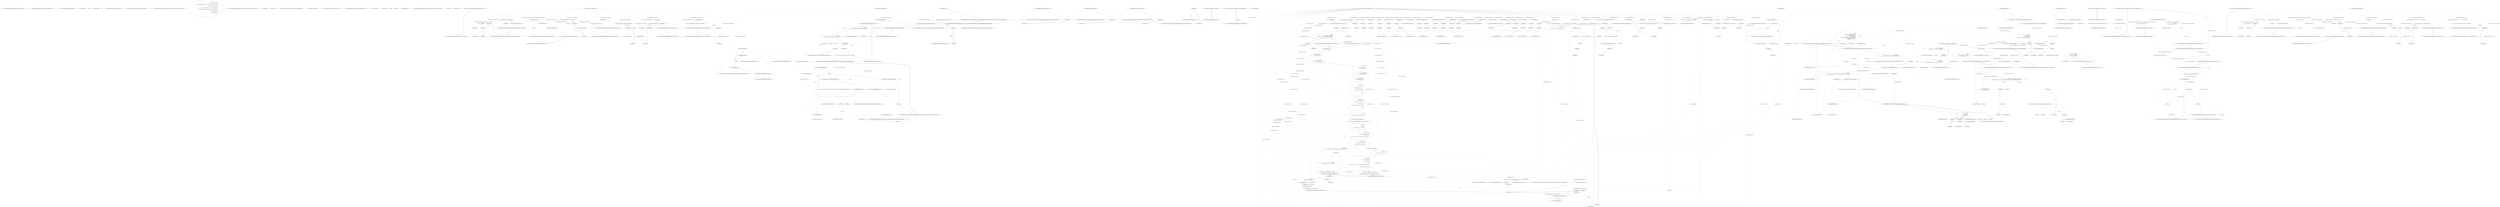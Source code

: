 digraph  {
n0 [label="Entry Nancy.ViewEngines.NDjango.NDjangoViewEngine.Initialize(Nancy.ViewEngines.ViewEngineStartupContext)", span="23-23", cluster="Nancy.ViewEngines.NDjango.NDjangoViewEngine.Initialize(Nancy.ViewEngines.ViewEngineStartupContext)"];
n1 [label="Exit Nancy.ViewEngines.NDjango.NDjangoViewEngine.Initialize(Nancy.ViewEngines.ViewEngineStartupContext)", span="23-23", cluster="Nancy.ViewEngines.NDjango.NDjangoViewEngine.Initialize(Nancy.ViewEngines.ViewEngineStartupContext)"];
n2 [label="Entry Nancy.ViewEngines.NDjango.NDjangoViewEngine.UnwrapDictionary(object)", span="27-27", cluster="Nancy.ViewEngines.NDjango.NDjangoViewEngine.UnwrapDictionary(object)"];
n3 [label="var dict = o as DynamicDictionary", span="29-29", cluster="Nancy.ViewEngines.NDjango.NDjangoViewEngine.UnwrapDictionary(object)"];
n4 [label="dict != null", span="30-30", cluster="Nancy.ViewEngines.NDjango.NDjangoViewEngine.UnwrapDictionary(object)"];
n5 [label="return new DictionaryWrapper(dict);", span="32-32", cluster="Nancy.ViewEngines.NDjango.NDjangoViewEngine.UnwrapDictionary(object)"];
n6 [label="return o;", span="34-34", cluster="Nancy.ViewEngines.NDjango.NDjangoViewEngine.UnwrapDictionary(object)"];
n7 [label="Exit Nancy.ViewEngines.NDjango.NDjangoViewEngine.UnwrapDictionary(object)", span="27-27", cluster="Nancy.ViewEngines.NDjango.NDjangoViewEngine.UnwrapDictionary(object)"];
n8 [label="Entry Nancy.ViewEngines.NDjango.DictionaryWrapper.DictionaryWrapper(Nancy.DynamicDictionary)", span="11-11", cluster="Nancy.ViewEngines.NDjango.DictionaryWrapper.DictionaryWrapper(Nancy.DynamicDictionary)"];
n9 [label="Entry Nancy.ViewEngines.NDjango.NDjangoViewEngine.RenderView(Nancy.ViewEngines.ViewLocationResult, dynamic, Nancy.ViewEngines.IRenderContext)", span="44-44", cluster="Nancy.ViewEngines.NDjango.NDjangoViewEngine.RenderView(Nancy.ViewEngines.ViewLocationResult, dynamic, Nancy.ViewEngines.IRenderContext)"];
n10 [label="return new HtmlResponse(contents: stream =>\r\n            {\r\n                var provider = new TemplateManagerProvider().WithLoader(new TemplateLoader(renderContext, viewLocationResult));\r\n\r\n                var templateManager = provider.GetNewManager();\r\n                \r\n                var context = new Dictionary<string, object> { { ''Model'', UnwrapDictionary(model) } };\r\n                \r\n                var reader = templateManager.GetTemplate(viewLocationResult.Location).Walk(templateManager, context);\r\n\r\n                var writer = new StreamWriter(stream);\r\n\r\n                writer.Write(reader.ReadToEnd());           \r\n                writer.Flush();\r\n            });", span="46-60", cluster="Nancy.ViewEngines.NDjango.NDjangoViewEngine.RenderView(Nancy.ViewEngines.ViewLocationResult, dynamic, Nancy.ViewEngines.IRenderContext)"];
n11 [label="Exit Nancy.ViewEngines.NDjango.NDjangoViewEngine.RenderView(Nancy.ViewEngines.ViewLocationResult, dynamic, Nancy.ViewEngines.IRenderContext)", span="44-44", cluster="Nancy.ViewEngines.NDjango.NDjangoViewEngine.RenderView(Nancy.ViewEngines.ViewLocationResult, dynamic, Nancy.ViewEngines.IRenderContext)"];
n12 [label="Entry HtmlResponse.cstr", span="", cluster="HtmlResponse.cstr"];
n13 [label="Entry lambda expression", span="46-60", cluster="lambda expression"];
n14 [label="var provider = new TemplateManagerProvider().WithLoader(new TemplateLoader(renderContext, viewLocationResult))", span="48-48", cluster="lambda expression"];
n15 [label="var templateManager = provider.GetNewManager()", span="50-50", cluster="lambda expression"];
n16 [label="var context = new Dictionary<string, object> { { ''Model'', UnwrapDictionary(model) } }", span="52-52", cluster="lambda expression"];
n17 [label="var reader = templateManager.GetTemplate(viewLocationResult.Location).Walk(templateManager, context)", span="54-54", cluster="lambda expression"];
n18 [label="var writer = new StreamWriter(stream)", span="56-56", cluster="lambda expression"];
n19 [label="writer.Write(reader.ReadToEnd())", span="58-58", cluster="lambda expression"];
n20 [label="writer.Flush()", span="59-59", cluster="lambda expression"];
n21 [label="Exit lambda expression", span="46-60", cluster="lambda expression"];
n22 [label="Entry TemplateManagerProvider.cstr", span="", cluster="TemplateManagerProvider.cstr"];
n23 [label="Entry Nancy.ViewEngines.NDjango.TemplateLoader.TemplateLoader(Nancy.ViewEngines.IRenderContext, Nancy.ViewEngines.ViewLocationResult)", span="12-12", cluster="Nancy.ViewEngines.NDjango.TemplateLoader.TemplateLoader(Nancy.ViewEngines.IRenderContext, Nancy.ViewEngines.ViewLocationResult)"];
n24 [label="Entry Unk.WithLoader", span="", cluster="Unk.WithLoader"];
n25 [label="Entry Unk.GetNewManager", span="", cluster="Unk.GetNewManager"];
m1_7 [label="Entry Nancy.ViewEngines.Razor.Tests.TextResourceFinderFixture.Should_return_result_of_text_resource(string)", span="26-26", cluster="Nancy.ViewEngines.Razor.Tests.TextResourceFinderFixture.Should_return_result_of_text_resource(string)", file="DefaultResourceAssemblyProvider.cs"];
m1_8 [label="A.CallTo(() => this.textResource[A<string>._, A<NancyContext>._]).Returns(text)", span="29-29", cluster="Nancy.ViewEngines.Razor.Tests.TextResourceFinderFixture.Should_return_result_of_text_resource(string)", color=red, community=0, file="DefaultResourceAssemblyProvider.cs"];
m1_10 [label="result.ShouldEqual(text)", span="35-35", cluster="Nancy.ViewEngines.Razor.Tests.TextResourceFinderFixture.Should_return_result_of_text_resource(string)", color=red, community=0, file="DefaultResourceAssemblyProvider.cs"];
m1_9 [label="var result = (string)finder.name", span="32-32", cluster="Nancy.ViewEngines.Razor.Tests.TextResourceFinderFixture.Should_return_result_of_text_resource(string)", color=red, community=0, file="DefaultResourceAssemblyProvider.cs"];
m1_11 [label="Exit Nancy.ViewEngines.Razor.Tests.TextResourceFinderFixture.Should_return_result_of_text_resource(string)", span="26-26", cluster="Nancy.ViewEngines.Razor.Tests.TextResourceFinderFixture.Should_return_result_of_text_resource(string)", file="DefaultResourceAssemblyProvider.cs"];
m1_5 [label="Entry Unk.>", span="", cluster="Unk.>", file="DefaultResourceAssemblyProvider.cs"];
m1_14 [label="Entry object.ShouldEqual(object)", span="95-95", cluster="object.ShouldEqual(object)", file="DefaultResourceAssemblyProvider.cs"];
m1_18 [label="Entry Nancy.ViewEngines.Razor.Tests.TextResourceFinderFixture.Should_invoke_text_resource_with_context()", span="39-39", cluster="Nancy.ViewEngines.Razor.Tests.TextResourceFinderFixture.Should_invoke_text_resource_with_context()", file="DefaultResourceAssemblyProvider.cs"];
m1_19 [label="var result = (string)finder.name", span="43-43", cluster="Nancy.ViewEngines.Razor.Tests.TextResourceFinderFixture.Should_invoke_text_resource_with_context()", file="DefaultResourceAssemblyProvider.cs"];
m1_20 [label="A.CallTo(() => this.textResource[A<string>._, this.context]).MustHaveHappened()", span="46-46", cluster="Nancy.ViewEngines.Razor.Tests.TextResourceFinderFixture.Should_invoke_text_resource_with_context()", file="DefaultResourceAssemblyProvider.cs"];
m1_21 [label="Exit Nancy.ViewEngines.Razor.Tests.TextResourceFinderFixture.Should_invoke_text_resource_with_context()", span="39-39", cluster="Nancy.ViewEngines.Razor.Tests.TextResourceFinderFixture.Should_invoke_text_resource_with_context()", file="DefaultResourceAssemblyProvider.cs"];
m1_26 [label="Entry Nancy.ViewEngines.Razor.Tests.TextResourceFinderFixture.Should_invoke_text_resource_with_member_name_when_not_chained()", span="50-50", cluster="Nancy.ViewEngines.Razor.Tests.TextResourceFinderFixture.Should_invoke_text_resource_with_member_name_when_not_chained()", file="DefaultResourceAssemblyProvider.cs"];
m1_27 [label="var result = (string)finder.foo", span="54-54", cluster="Nancy.ViewEngines.Razor.Tests.TextResourceFinderFixture.Should_invoke_text_resource_with_member_name_when_not_chained()", file="DefaultResourceAssemblyProvider.cs"];
m1_28 [label="A.CallTo(() => this.textResource[''foo'', A<NancyContext>._]).MustHaveHappened()", span="57-57", cluster="Nancy.ViewEngines.Razor.Tests.TextResourceFinderFixture.Should_invoke_text_resource_with_member_name_when_not_chained()", file="DefaultResourceAssemblyProvider.cs"];
m1_29 [label="Exit Nancy.ViewEngines.Razor.Tests.TextResourceFinderFixture.Should_invoke_text_resource_with_member_name_when_not_chained()", span="50-50", cluster="Nancy.ViewEngines.Razor.Tests.TextResourceFinderFixture.Should_invoke_text_resource_with_member_name_when_not_chained()", file="DefaultResourceAssemblyProvider.cs"];
m1_44 [label="Entry Unk.Exception", span="", cluster="Unk.Exception", file="DefaultResourceAssemblyProvider.cs"];
m1_22 [label="Entry Unk.MustHaveHappened", span="", cluster="Unk.MustHaveHappened", file="DefaultResourceAssemblyProvider.cs"];
m1_40 [label="Entry Nancy.ViewEngines.Razor.Tests.TextResourceFinderFixture.Should_throw_invalidoperationexception_when_trying_to_cast_to_anything_but_string()", span="72-72", cluster="Nancy.ViewEngines.Razor.Tests.TextResourceFinderFixture.Should_throw_invalidoperationexception_when_trying_to_cast_to_anything_but_string()", file="DefaultResourceAssemblyProvider.cs"];
m1_41 [label="var exception = Record.Exception(() => (decimal) finder.name)", span="76-76", cluster="Nancy.ViewEngines.Razor.Tests.TextResourceFinderFixture.Should_throw_invalidoperationexception_when_trying_to_cast_to_anything_but_string()", file="DefaultResourceAssemblyProvider.cs"];
m1_42 [label="exception.ShouldBeOfType<InvalidOperationException>()", span="79-79", cluster="Nancy.ViewEngines.Razor.Tests.TextResourceFinderFixture.Should_throw_invalidoperationexception_when_trying_to_cast_to_anything_but_string()", file="DefaultResourceAssemblyProvider.cs"];
m1_43 [label="Exit Nancy.ViewEngines.Razor.Tests.TextResourceFinderFixture.Should_throw_invalidoperationexception_when_trying_to_cast_to_anything_but_string()", span="72-72", cluster="Nancy.ViewEngines.Razor.Tests.TextResourceFinderFixture.Should_throw_invalidoperationexception_when_trying_to_cast_to_anything_but_string()", file="DefaultResourceAssemblyProvider.cs"];
m1_12 [label="Entry Unk.CallTo", span="", cluster="Unk.CallTo", file="DefaultResourceAssemblyProvider.cs"];
m1_13 [label="Entry Unk.Returns", span="", cluster="Unk.Returns", file="DefaultResourceAssemblyProvider.cs"];
m1_0 [label="Entry Nancy.ViewEngines.Razor.Tests.TextResourceFinderFixture.TextResourceFinderFixture()", span="16-16", cluster="Nancy.ViewEngines.Razor.Tests.TextResourceFinderFixture.TextResourceFinderFixture()", file="DefaultResourceAssemblyProvider.cs"];
m1_1 [label="this.context = A.Dummy<NancyContext>()", span="18-18", cluster="Nancy.ViewEngines.Razor.Tests.TextResourceFinderFixture.TextResourceFinderFixture()", color=red, community=0, file="DefaultResourceAssemblyProvider.cs"];
m1_2 [label="this.textResource = A.Fake<ITextResource>()", span="19-19", cluster="Nancy.ViewEngines.Razor.Tests.TextResourceFinderFixture.TextResourceFinderFixture()", color=red, community=0, file="DefaultResourceAssemblyProvider.cs"];
m1_3 [label="this.finder = new TextResourceFinder(textResource, context)", span="20-20", cluster="Nancy.ViewEngines.Razor.Tests.TextResourceFinderFixture.TextResourceFinderFixture()", color=red, community=0, file="DefaultResourceAssemblyProvider.cs"];
m1_4 [label="Exit Nancy.ViewEngines.Razor.Tests.TextResourceFinderFixture.TextResourceFinderFixture()", span="16-16", cluster="Nancy.ViewEngines.Razor.Tests.TextResourceFinderFixture.TextResourceFinderFixture()", file="DefaultResourceAssemblyProvider.cs"];
m1_33 [label="Entry Nancy.ViewEngines.Razor.Tests.TextResourceFinderFixture.Should_invoke_text_resource_with_member_name_when_chained()", span="61-61", cluster="Nancy.ViewEngines.Razor.Tests.TextResourceFinderFixture.Should_invoke_text_resource_with_member_name_when_chained()", file="DefaultResourceAssemblyProvider.cs"];
m1_34 [label="var result = (string)finder.foo.bar.other", span="65-65", cluster="Nancy.ViewEngines.Razor.Tests.TextResourceFinderFixture.Should_invoke_text_resource_with_member_name_when_chained()", file="DefaultResourceAssemblyProvider.cs"];
m1_35 [label="A.CallTo(() => this.textResource[''foo.bar.other'', A<NancyContext>._]).MustHaveHappened()", span="68-68", cluster="Nancy.ViewEngines.Razor.Tests.TextResourceFinderFixture.Should_invoke_text_resource_with_member_name_when_chained()", file="DefaultResourceAssemblyProvider.cs"];
m1_36 [label="Exit Nancy.ViewEngines.Razor.Tests.TextResourceFinderFixture.Should_invoke_text_resource_with_member_name_when_chained()", span="61-61", cluster="Nancy.ViewEngines.Razor.Tests.TextResourceFinderFixture.Should_invoke_text_resource_with_member_name_when_chained()", file="DefaultResourceAssemblyProvider.cs"];
m1_45 [label="Entry lambda expression", span="76-76", cluster="lambda expression", file="DefaultResourceAssemblyProvider.cs"];
m1_15 [label="Entry lambda expression", span="29-29", cluster="lambda expression", file="DefaultResourceAssemblyProvider.cs"];
m1_16 [label="this.textResource[A<string>._, A<NancyContext>._]", span="29-29", cluster="lambda expression", color=red, community=0, file="DefaultResourceAssemblyProvider.cs"];
m1_17 [label="Exit lambda expression", span="29-29", cluster="lambda expression", file="DefaultResourceAssemblyProvider.cs"];
m1_23 [label="Entry lambda expression", span="46-46", cluster="lambda expression", file="DefaultResourceAssemblyProvider.cs"];
m1_24 [label="this.textResource[A<string>._, this.context]", span="46-46", cluster="lambda expression", file="DefaultResourceAssemblyProvider.cs"];
m1_25 [label="Exit lambda expression", span="46-46", cluster="lambda expression", file="DefaultResourceAssemblyProvider.cs"];
m1_30 [label="Entry lambda expression", span="57-57", cluster="lambda expression", file="DefaultResourceAssemblyProvider.cs"];
m1_31 [label="this.textResource[''foo'', A<NancyContext>._]", span="57-57", cluster="lambda expression", file="DefaultResourceAssemblyProvider.cs"];
m1_32 [label="Exit lambda expression", span="57-57", cluster="lambda expression", file="DefaultResourceAssemblyProvider.cs"];
m1_37 [label="Entry lambda expression", span="68-68", cluster="lambda expression", file="DefaultResourceAssemblyProvider.cs"];
m1_38 [label="this.textResource[''foo.bar.other'', A<NancyContext>._]", span="68-68", cluster="lambda expression", file="DefaultResourceAssemblyProvider.cs"];
m1_39 [label="Exit lambda expression", span="68-68", cluster="lambda expression", file="DefaultResourceAssemblyProvider.cs"];
m1_46 [label="(decimal) finder.name", span="76-76", cluster="lambda expression", file="DefaultResourceAssemblyProvider.cs"];
m1_47 [label="Exit lambda expression", span="76-76", cluster="lambda expression", file="DefaultResourceAssemblyProvider.cs"];
m1_6 [label="Entry Nancy.ViewEngines.Razor.TextResourceFinder.TextResourceFinder(Nancy.Localization.ITextResource, Nancy.NancyContext)", span="19-19", cluster="Nancy.ViewEngines.Razor.TextResourceFinder.TextResourceFinder(Nancy.Localization.ITextResource, Nancy.NancyContext)", file="DefaultResourceAssemblyProvider.cs"];
m1_48 [label="Nancy.ViewEngines.Razor.Tests.TextResourceFinderFixture", span="", file="DefaultResourceAssemblyProvider.cs"];
m2_33 [label="Entry System.Collections.Generic.List<T>.List()", span="0-0", cluster="System.Collections.Generic.List<T>.List()", file="DefaultTextResourceFixture.cs"];
m2_40 [label="Entry System.Collections.Generic.Dictionary<TKey, TValue>.Add(TKey, TValue)", span="0-0", cluster="System.Collections.Generic.Dictionary<TKey, TValue>.Add(TKey, TValue)", file="DefaultTextResourceFixture.cs"];
m2_70 [label="Entry System.Type.IsAssignableFrom(System.Type)", span="0-0", cluster="System.Type.IsAssignableFrom(System.Type)", file="DefaultTextResourceFixture.cs"];
m2_21 [label="Entry Nancy.Validation.ModelValidationDescriptor.ModelValidationDescriptor(System.Collections.Generic.IEnumerable<Nancy.Validation.ModelValidationRule>)", span="14-14", cluster="Nancy.Validation.ModelValidationDescriptor.ModelValidationDescriptor(System.Collections.Generic.IEnumerable<Nancy.Validation.ModelValidationRule>)", file="DefaultTextResourceFixture.cs"];
m2_52 [label="Entry Unk.GetAdapters", span="", cluster="Unk.GetAdapters", file="DefaultTextResourceFixture.cs"];
m2_16 [label="Entry Nancy.Validation.DataAnnotations.DataAnnotationsValidator.DataAnnotationsValidator(System.Type)", span="32-32", cluster="Nancy.Validation.DataAnnotations.DataAnnotationsValidator.DataAnnotationsValidator(System.Type)", file="DefaultTextResourceFixture.cs"];
m2_17 [label="this.adapters = GetAdapters(typeForValidation)", span="34-34", cluster="Nancy.Validation.DataAnnotations.DataAnnotationsValidator.DataAnnotationsValidator(System.Type)", file="DefaultTextResourceFixture.cs"];
m2_18 [label="Description = new ModelValidationDescriptor(this.adapters.SelectMany(a => a.GetRules()))", span="36-36", cluster="Nancy.Validation.DataAnnotations.DataAnnotationsValidator.DataAnnotationsValidator(System.Type)", file="DefaultTextResourceFixture.cs"];
m2_19 [label="Exit Nancy.Validation.DataAnnotations.DataAnnotationsValidator.DataAnnotationsValidator(System.Type)", span="32-32", cluster="Nancy.Validation.DataAnnotations.DataAnnotationsValidator.DataAnnotationsValidator(System.Type)", file="DefaultTextResourceFixture.cs"];
m2_15 [label="Entry Nancy.Validation.DataAnnotations.StringLengthValidatorAdapter.StringLengthValidatorAdapter(StringLengthAttribute, System.ComponentModel.PropertyDescriptor)", span="17-17", cluster="Nancy.Validation.DataAnnotations.StringLengthValidatorAdapter.StringLengthValidatorAdapter(StringLengthAttribute, System.ComponentModel.PropertyDescriptor)", file="DefaultTextResourceFixture.cs"];
m2_51 [label="Entry Unk.>", span="", cluster="Unk.>", file="DefaultTextResourceFixture.cs"];
m2_36 [label="Entry Nancy.Validation.ModelValidationResult.ModelValidationResult(System.Collections.Generic.IEnumerable<Nancy.Validation.ModelValidationError>)", span="36-36", cluster="Nancy.Validation.ModelValidationResult.ModelValidationResult(System.Collections.Generic.IEnumerable<Nancy.Validation.ModelValidationError>)", file="DefaultTextResourceFixture.cs"];
m2_26 [label="Entry Nancy.Validation.DataAnnotations.IDataAnnotationsValidatorAdapter.GetRules()", span="13-13", cluster="Nancy.Validation.DataAnnotations.IDataAnnotationsValidatorAdapter.GetRules()", file="DefaultTextResourceFixture.cs"];
m2_67 [label="Entry Unk.TryGetValue", span="", cluster="Unk.TryGetValue", file="DefaultTextResourceFixture.cs"];
m2_53 [label="Entry Unk.GetProperties", span="", cluster="Unk.GetProperties", file="DefaultTextResourceFixture.cs"];
m2_22 [label="Entry System.Collections.Generic.IEnumerable<TSource>.SelectMany<TSource, TResult>(System.Func<TSource, System.Collections.Generic.IEnumerable<TResult>>)", span="0-0", cluster="System.Collections.Generic.IEnumerable<TSource>.SelectMany<TSource, TResult>(System.Func<TSource, System.Collections.Generic.IEnumerable<TResult>>)", file="DefaultTextResourceFixture.cs"];
m2_48 [label="Entry AssociatedMetadataTypeTypeDescriptionProvider.cstr", span="", cluster="AssociatedMetadataTypeTypeDescriptionProvider.cstr", file="DefaultTextResourceFixture.cs"];
m2_20 [label="Entry Nancy.Validation.DataAnnotations.DataAnnotationsValidator.GetAdapters(System.Type)", span="66-66", cluster="Nancy.Validation.DataAnnotations.DataAnnotationsValidator.GetAdapters(System.Type)", file="DefaultTextResourceFixture.cs"];
m2_41 [label="var typeDescriptor = \r\n                new AssociatedMetadataTypeTypeDescriptionProvider(type).GetTypeDescriptor(type)", span="68-69", cluster="Nancy.Validation.DataAnnotations.DataAnnotationsValidator.GetAdapters(System.Type)", file="DefaultTextResourceFixture.cs"];
m2_42 [label="var adapters = \r\n                GetAdapters(null, type, typeDescriptor.GetAttributes().OfType<ValidationAttribute>())", span="71-72", cluster="Nancy.Validation.DataAnnotations.DataAnnotationsValidator.GetAdapters(System.Type)", file="DefaultTextResourceFixture.cs"];
m2_43 [label="var propertyDescriptors = \r\n                typeDescriptor.GetProperties()", span="74-75", cluster="Nancy.Validation.DataAnnotations.DataAnnotationsValidator.GetAdapters(System.Type)", file="DefaultTextResourceFixture.cs"];
m2_45 [label="adapters.AddRange(GetAdapters(property, property.PropertyType, property.Attributes.OfType<ValidationAttribute>()))", span="79-79", cluster="Nancy.Validation.DataAnnotations.DataAnnotationsValidator.GetAdapters(System.Type)", file="DefaultTextResourceFixture.cs"];
m2_46 [label="return adapters;", span="82-82", cluster="Nancy.Validation.DataAnnotations.DataAnnotationsValidator.GetAdapters(System.Type)", file="DefaultTextResourceFixture.cs"];
m2_44 [label=propertyDescriptors, span="77-77", cluster="Nancy.Validation.DataAnnotations.DataAnnotationsValidator.GetAdapters(System.Type)", file="DefaultTextResourceFixture.cs"];
m2_47 [label="Exit Nancy.Validation.DataAnnotations.DataAnnotationsValidator.GetAdapters(System.Type)", span="66-66", cluster="Nancy.Validation.DataAnnotations.DataAnnotationsValidator.GetAdapters(System.Type)", file="DefaultTextResourceFixture.cs"];
m2_71 [label="Entry Nancy.Validation.DataAnnotations.DataAnnotationsValidatableObjectValidatorAdapter.DataAnnotationsValidatableObjectValidatorAdapter()", span="9-9", cluster="Nancy.Validation.DataAnnotations.DataAnnotationsValidatableObjectValidatorAdapter.DataAnnotationsValidatableObjectValidatorAdapter()", file="DefaultTextResourceFixture.cs"];
m2_27 [label="Entry Nancy.Validation.DataAnnotations.DataAnnotationsValidator.Validate(object)", span="44-44", cluster="Nancy.Validation.DataAnnotations.DataAnnotationsValidator.Validate(object)", file="DefaultTextResourceFixture.cs"];
m2_28 [label="var errors = new List<ModelValidationError>()", span="46-46", cluster="Nancy.Validation.DataAnnotations.DataAnnotationsValidator.Validate(object)", file="DefaultTextResourceFixture.cs"];
m2_30 [label="errors.AddRange(adapter.Validate(instance))", span="50-50", cluster="Nancy.Validation.DataAnnotations.DataAnnotationsValidator.Validate(object)", file="DefaultTextResourceFixture.cs"];
m2_29 [label=adapters, span="48-48", cluster="Nancy.Validation.DataAnnotations.DataAnnotationsValidator.Validate(object)", file="DefaultTextResourceFixture.cs"];
m2_31 [label="return new ModelValidationResult(errors);", span="53-53", cluster="Nancy.Validation.DataAnnotations.DataAnnotationsValidator.Validate(object)", file="DefaultTextResourceFixture.cs"];
m2_32 [label="Exit Nancy.Validation.DataAnnotations.DataAnnotationsValidator.Validate(object)", span="44-44", cluster="Nancy.Validation.DataAnnotations.DataAnnotationsValidator.Validate(object)", file="DefaultTextResourceFixture.cs"];
m2_49 [label="Entry Unk.GetTypeDescriptor", span="", cluster="Unk.GetTypeDescriptor", file="DefaultTextResourceFixture.cs"];
m2_75 [label="Entry Nancy.Validation.DataAnnotations.DataAnnotationsValidatorAdapter.DataAnnotationsValidatorAdapter(string, ValidationAttribute, System.ComponentModel.PropertyDescriptor)", span="31-31", cluster="Nancy.Validation.DataAnnotations.DataAnnotationsValidatorAdapter.DataAnnotationsValidatorAdapter(string, ValidationAttribute, System.ComponentModel.PropertyDescriptor)", file="DefaultTextResourceFixture.cs"];
m2_3 [label="Entry Nancy.Validation.DataAnnotations.RangeValidatorAdapter.RangeValidatorAdapter(RangeAttribute, System.ComponentModel.PropertyDescriptor)", span="18-18", cluster="Nancy.Validation.DataAnnotations.RangeValidatorAdapter.RangeValidatorAdapter(RangeAttribute, System.ComponentModel.PropertyDescriptor)", file="DefaultTextResourceFixture.cs"];
m2_7 [label="Entry Nancy.Validation.DataAnnotations.RegexValidatorAdapter.RegexValidatorAdapter(RegularExpressionAttribute, System.ComponentModel.PropertyDescriptor)", span="17-17", cluster="Nancy.Validation.DataAnnotations.RegexValidatorAdapter.RegexValidatorAdapter(RegularExpressionAttribute, System.ComponentModel.PropertyDescriptor)", file="DefaultTextResourceFixture.cs"];
m2_37 [label="Entry Nancy.Validation.DataAnnotations.DataAnnotationsValidator.RegisterAdapter(System.Type, System.Func<ValidationAttribute, System.ComponentModel.PropertyDescriptor, Nancy.Validation.DataAnnotations.IDataAnnotationsValidatorAdapter>)", span="61-61", cluster="Nancy.Validation.DataAnnotations.DataAnnotationsValidator.RegisterAdapter(System.Type, System.Func<ValidationAttribute, System.ComponentModel.PropertyDescriptor, Nancy.Validation.DataAnnotations.IDataAnnotationsValidatorAdapter>)", file="DefaultTextResourceFixture.cs"];
m2_38 [label="factories.Add(attributeType, factory)", span="63-63", cluster="Nancy.Validation.DataAnnotations.DataAnnotationsValidator.RegisterAdapter(System.Type, System.Func<ValidationAttribute, System.ComponentModel.PropertyDescriptor, Nancy.Validation.DataAnnotations.IDataAnnotationsValidatorAdapter>)", file="DefaultTextResourceFixture.cs"];
m2_39 [label="Exit Nancy.Validation.DataAnnotations.DataAnnotationsValidator.RegisterAdapter(System.Type, System.Func<ValidationAttribute, System.ComponentModel.PropertyDescriptor, Nancy.Validation.DataAnnotations.IDataAnnotationsValidatorAdapter>)", span="61-61", cluster="Nancy.Validation.DataAnnotations.DataAnnotationsValidator.RegisterAdapter(System.Type, System.Func<ValidationAttribute, System.ComponentModel.PropertyDescriptor, Nancy.Validation.DataAnnotations.IDataAnnotationsValidatorAdapter>)", file="DefaultTextResourceFixture.cs"];
m2_54 [label="Entry System.Collections.IEnumerable.OfType<TResult>()", span="0-0", cluster="System.Collections.IEnumerable.OfType<TResult>()", file="DefaultTextResourceFixture.cs"];
m2_72 [label="Entry lambda expression", span="94-94", cluster="lambda expression", file="DefaultTextResourceFixture.cs"];
m2_0 [label="Entry lambda expression", span="15-15", cluster="lambda expression", file="DefaultTextResourceFixture.cs"];
m2_1 [label="new RangeValidatorAdapter((RangeAttribute)attribute, descriptor)", span="15-15", cluster="lambda expression", file="DefaultTextResourceFixture.cs"];
m2_2 [label="Exit lambda expression", span="15-15", cluster="lambda expression", file="DefaultTextResourceFixture.cs"];
m2_4 [label="Entry lambda expression", span="16-16", cluster="lambda expression", file="DefaultTextResourceFixture.cs"];
m2_5 [label="new RegexValidatorAdapter((RegularExpressionAttribute)attribute, descriptor)", span="16-16", cluster="lambda expression", file="DefaultTextResourceFixture.cs"];
m2_6 [label="Exit lambda expression", span="16-16", cluster="lambda expression", file="DefaultTextResourceFixture.cs"];
m2_8 [label="Entry lambda expression", span="17-17", cluster="lambda expression", file="DefaultTextResourceFixture.cs"];
m2_9 [label="new RequiredValidatorAdapter((RequiredAttribute)attribute, descriptor)", span="17-17", cluster="lambda expression", file="DefaultTextResourceFixture.cs"];
m2_10 [label="Exit lambda expression", span="17-17", cluster="lambda expression", file="DefaultTextResourceFixture.cs"];
m2_12 [label="Entry lambda expression", span="18-18", cluster="lambda expression", file="DefaultTextResourceFixture.cs"];
m2_13 [label="new StringLengthValidatorAdapter((StringLengthAttribute)attribute, descriptor)", span="18-18", cluster="lambda expression", file="DefaultTextResourceFixture.cs"];
m2_14 [label="Exit lambda expression", span="18-18", cluster="lambda expression", file="DefaultTextResourceFixture.cs"];
m2_23 [label="Entry lambda expression", span="36-36", cluster="lambda expression", file="DefaultTextResourceFixture.cs"];
m2_24 [label="a.GetRules()", span="36-36", cluster="lambda expression", file="DefaultTextResourceFixture.cs"];
m2_25 [label="Exit lambda expression", span="36-36", cluster="lambda expression", file="DefaultTextResourceFixture.cs"];
m2_73 [label="new DataAnnotationsValidatorAdapter(''Custom'', a, d)", span="94-94", cluster="lambda expression", file="DefaultTextResourceFixture.cs"];
m2_74 [label="Exit lambda expression", span="94-94", cluster="lambda expression", file="DefaultTextResourceFixture.cs"];
m2_34 [label="Entry Nancy.Validation.DataAnnotations.IDataAnnotationsValidatorAdapter.Validate(object)", span="20-20", cluster="Nancy.Validation.DataAnnotations.IDataAnnotationsValidatorAdapter.Validate(object)", file="DefaultTextResourceFixture.cs"];
m2_35 [label="Entry System.Collections.Generic.List<T>.AddRange(System.Collections.Generic.IEnumerable<T>)", span="0-0", cluster="System.Collections.Generic.List<T>.AddRange(System.Collections.Generic.IEnumerable<T>)", file="DefaultTextResourceFixture.cs"];
m2_11 [label="Entry Nancy.Validation.DataAnnotations.RequiredValidatorAdapter.RequiredValidatorAdapter(RequiredAttribute, System.ComponentModel.PropertyDescriptor)", span="17-17", cluster="Nancy.Validation.DataAnnotations.RequiredValidatorAdapter.RequiredValidatorAdapter(RequiredAttribute, System.ComponentModel.PropertyDescriptor)", file="DefaultTextResourceFixture.cs"];
m2_66 [label="Entry Unk.GetType", span="", cluster="Unk.GetType", file="DefaultTextResourceFixture.cs"];
m2_69 [label="Entry System.Collections.Generic.List<T>.Add(T)", span="0-0", cluster="System.Collections.Generic.List<T>.Add(T)", file="DefaultTextResourceFixture.cs"];
m2_50 [label="Entry Unk.GetAttributes", span="", cluster="Unk.GetAttributes", file="DefaultTextResourceFixture.cs"];
m2_55 [label="Entry Nancy.Validation.DataAnnotations.DataAnnotationsValidator.GetAdapters(System.ComponentModel.PropertyDescriptor, System.Type, System.Collections.Generic.IEnumerable<ValidationAttribute>)", span="85-85", cluster="Nancy.Validation.DataAnnotations.DataAnnotationsValidator.GetAdapters(System.ComponentModel.PropertyDescriptor, System.Type, System.Collections.Generic.IEnumerable<ValidationAttribute>)", file="DefaultTextResourceFixture.cs"];
m2_56 [label="var adapters = new List<IDataAnnotationsValidatorAdapter>()", span="87-87", cluster="Nancy.Validation.DataAnnotations.DataAnnotationsValidator.GetAdapters(System.ComponentModel.PropertyDescriptor, System.Type, System.Collections.Generic.IEnumerable<ValidationAttribute>)", file="DefaultTextResourceFixture.cs"];
m2_57 [label=attributes, span="89-89", cluster="Nancy.Validation.DataAnnotations.DataAnnotationsValidator.GetAdapters(System.ComponentModel.PropertyDescriptor, System.Type, System.Collections.Generic.IEnumerable<ValidationAttribute>)", file="DefaultTextResourceFixture.cs"];
m2_61 [label="adapters.Add(factory(attribute, descriptor))", span="97-97", cluster="Nancy.Validation.DataAnnotations.DataAnnotationsValidator.GetAdapters(System.ComponentModel.PropertyDescriptor, System.Type, System.Collections.Generic.IEnumerable<ValidationAttribute>)", file="DefaultTextResourceFixture.cs"];
m2_62 [label="descriptor == null && typeof(IValidatableObject).IsAssignableFrom(type)", span="100-100", cluster="Nancy.Validation.DataAnnotations.DataAnnotationsValidator.GetAdapters(System.ComponentModel.PropertyDescriptor, System.Type, System.Collections.Generic.IEnumerable<ValidationAttribute>)", file="DefaultTextResourceFixture.cs"];
m2_63 [label="adapters.Add(new DataAnnotationsValidatableObjectValidatorAdapter())", span="102-102", cluster="Nancy.Validation.DataAnnotations.DataAnnotationsValidator.GetAdapters(System.ComponentModel.PropertyDescriptor, System.Type, System.Collections.Generic.IEnumerable<ValidationAttribute>)", file="DefaultTextResourceFixture.cs"];
m2_64 [label="return adapters;", span="105-105", cluster="Nancy.Validation.DataAnnotations.DataAnnotationsValidator.GetAdapters(System.ComponentModel.PropertyDescriptor, System.Type, System.Collections.Generic.IEnumerable<ValidationAttribute>)", file="DefaultTextResourceFixture.cs"];
m2_58 [label="Func<ValidationAttribute, PropertyDescriptor, IDataAnnotationsValidatorAdapter> factory", span="91-91", cluster="Nancy.Validation.DataAnnotations.DataAnnotationsValidator.GetAdapters(System.ComponentModel.PropertyDescriptor, System.Type, System.Collections.Generic.IEnumerable<ValidationAttribute>)", file="DefaultTextResourceFixture.cs"];
m2_59 [label="!factories.TryGetValue(attribute.GetType(), out factory)", span="92-92", cluster="Nancy.Validation.DataAnnotations.DataAnnotationsValidator.GetAdapters(System.ComponentModel.PropertyDescriptor, System.Type, System.Collections.Generic.IEnumerable<ValidationAttribute>)", file="DefaultTextResourceFixture.cs"];
m2_60 [label="factory = (a, d) => new DataAnnotationsValidatorAdapter(''Custom'', a, d)", span="94-94", cluster="Nancy.Validation.DataAnnotations.DataAnnotationsValidator.GetAdapters(System.ComponentModel.PropertyDescriptor, System.Type, System.Collections.Generic.IEnumerable<ValidationAttribute>)", file="DefaultTextResourceFixture.cs"];
m2_65 [label="Exit Nancy.Validation.DataAnnotations.DataAnnotationsValidator.GetAdapters(System.ComponentModel.PropertyDescriptor, System.Type, System.Collections.Generic.IEnumerable<ValidationAttribute>)", span="85-85", cluster="Nancy.Validation.DataAnnotations.DataAnnotationsValidator.GetAdapters(System.ComponentModel.PropertyDescriptor, System.Type, System.Collections.Generic.IEnumerable<ValidationAttribute>)", file="DefaultTextResourceFixture.cs"];
m2_68 [label="Entry System.Func<T1, T2, TResult>.Invoke(T1, T2)", span="0-0", cluster="System.Func<T1, T2, TResult>.Invoke(T1, T2)", file="DefaultTextResourceFixture.cs"];
m2_76 [label="Nancy.Validation.DataAnnotations.DataAnnotationsValidator", span="", file="DefaultTextResourceFixture.cs"];
m3_0 [label="Entry Nancy.ViewEngines.IResourceAssemblyProvider.GetAssembliesToScan()", span="14-14", cluster="Nancy.ViewEngines.IResourceAssemblyProvider.GetAssembliesToScan()", file="IResourceAssemblyProvider.cs"];
m3_1 [label="Exit Nancy.ViewEngines.IResourceAssemblyProvider.GetAssembliesToScan()", span="14-14", cluster="Nancy.ViewEngines.IResourceAssemblyProvider.GetAssembliesToScan()", file="IResourceAssemblyProvider.cs"];
m4_0 [label="Entry Nancy.Security.CsrfValidationException.CsrfValidationException(Nancy.Security.CsrfTokenValidationResult)", span="8-8", cluster="Nancy.Security.CsrfValidationException.CsrfValidationException(Nancy.Security.CsrfTokenValidationResult)", file="NancyInternalConfiguration.cs"];
m4_1 [label="Result = result", span="11-11", cluster="Nancy.Security.CsrfValidationException.CsrfValidationException(Nancy.Security.CsrfTokenValidationResult)", file="NancyInternalConfiguration.cs"];
m4_2 [label="Exit Nancy.Security.CsrfValidationException.CsrfValidationException(Nancy.Security.CsrfTokenValidationResult)", span="8-8", cluster="Nancy.Security.CsrfValidationException.CsrfValidationException(Nancy.Security.CsrfTokenValidationResult)", file="NancyInternalConfiguration.cs"];
m4_3 [label="Nancy.Security.CsrfValidationException", span="", file="NancyInternalConfiguration.cs"];
m5_45 [label="Entry Nancy.Routing.IRouteCacheProvider.GetCache()", span="15-15", cluster="Nancy.Routing.IRouteCacheProvider.GetCache()", file="ResourceBasedTextResource.cs"];
m5_16 [label="Get[''/razor-divzero''] = x =>\r\n            {\r\n                var model = new { FirstName = ''Frank'', Number = 22 };\r\n                return View[''razor-divzero.cshtml'', model];\r\n            }", span="88-92", cluster="Nancy.Demo.Hosting.Aspnet.MainModule.MainModule(Nancy.Routing.IRouteCacheProvider)", file="ResourceBasedTextResource.cs"];
m5_20 [label="Get[''/razor-cs-strong''] = x =>\r\n            {\r\n                return View[''razor-strong.cshtml'', new RatPack { FirstName = ''Frank'' }];\r\n            }", span="111-114", cluster="Nancy.Demo.Hosting.Aspnet.MainModule.MainModule(Nancy.Routing.IRouteCacheProvider)", file="ResourceBasedTextResource.cs"];
m5_192 [label="Entry Nancy.INancyModule.CreateNewCsrfToken(Nancy.Cryptography.CryptographyConfiguration)", span="83-83", cluster="Nancy.INancyModule.CreateNewCsrfToken(Nancy.Cryptography.CryptographyConfiguration)", file="ResourceBasedTextResource.cs"];
m5_212 [label="Entry string.Format(string, params object[])", span="0-0", cluster="string.Format(string, params object[])", file="ResourceBasedTextResource.cs"];
m5_66 [label="Entry Nancy.Responses.Negotiation.Negotiator.WithHeader(string, string)", span="45-45", cluster="Nancy.Responses.Negotiation.Negotiator.WithHeader(string, string)", file="ResourceBasedTextResource.cs"];
m5_163 [label="Entry object.ToString()", span="0-0", cluster="object.ToString()", file="ResourceBasedTextResource.cs"];
m5_0 [label="Entry Nancy.Localization.ResourceBasedTextResource.ResourceBasedTextResource()", span="19-19", cluster="Nancy.Localization.ResourceBasedTextResource.ResourceBasedTextResource()", file="ResourceBasedTextResource.cs"];
m5_2 [label="this.culturedAssembly = \r\n                assemblies.FirstOrDefault(x => x.GetManifestResourceNames().Any(y => y.Contains(''.Resources.Text'')))", span="24-25", cluster="Nancy.Localization.ResourceBasedTextResource.ResourceBasedTextResource()", color=red, community=0, file="ResourceBasedTextResource.cs"];
m5_1 [label="var assemblies = \r\n                AppDomain.CurrentDomain.GetAssemblies()", span="21-22", cluster="Nancy.Localization.ResourceBasedTextResource.ResourceBasedTextResource()", file="ResourceBasedTextResource.cs", color=red, community=0];
m5_3 [label="this.culturedAssembly != null", span="27-27", cluster="Nancy.Localization.ResourceBasedTextResource.ResourceBasedTextResource()", color=green, community=0, file="ResourceBasedTextResource.cs"];
m5_4 [label="var baseName =\r\n                    string.Concat(culturedAssembly.GetName().Name, ''.Resources.Text'')", span="29-30", cluster="Nancy.Localization.ResourceBasedTextResource.ResourceBasedTextResource()", file="ResourceBasedTextResource.cs"];
m5_5 [label="this.resourceManager = new ResourceManager(baseName, culturedAssembly)", span="32-32", cluster="Nancy.Localization.ResourceBasedTextResource.ResourceBasedTextResource()", file="ResourceBasedTextResource.cs"];
m5_6 [label="Exit Nancy.Localization.ResourceBasedTextResource.ResourceBasedTextResource()", span="19-19", cluster="Nancy.Localization.ResourceBasedTextResource.ResourceBasedTextResource()", file="ResourceBasedTextResource.cs"];
m5_7 [label="Entry System.AppDomain.GetAssemblies()", span="0-0", cluster="System.AppDomain.GetAssemblies()", file="ResourceBasedTextResource.cs"];
m5_8 [label="Entry Unk.FirstOrDefault", span="", cluster="Unk.FirstOrDefault", file="ResourceBasedTextResource.cs"];
m5_9 [label="Entry System.Reflection.Assembly.GetName()", span="0-0", cluster="System.Reflection.Assembly.GetName()", file="ResourceBasedTextResource.cs"];
m5_10 [label="Entry string.Concat(string, string)", span="0-0", cluster="string.Concat(string, string)", file="ResourceBasedTextResource.cs"];
m5_11 [label="Entry System.Resources.ResourceManager.ResourceManager(string, System.Reflection.Assembly)", span="0-0", cluster="System.Resources.ResourceManager.ResourceManager(string, System.Reflection.Assembly)", file="ResourceBasedTextResource.cs"];
m5_12 [label="Entry lambda expression", span="25-25", cluster="lambda expression", file="ResourceBasedTextResource.cs"];
m5_13 [label="x.GetManifestResourceNames().Any(y => y.Contains(''.Resources.Text''))", span="25-25", cluster="lambda expression", file="ResourceBasedTextResource.cs", color=red, community=0];
m5_14 [label="Exit lambda expression", span="25-25", cluster="lambda expression", file="ResourceBasedTextResource.cs"];
m5_15 [label="Entry System.Reflection.Assembly.GetManifestResourceNames()", span="0-0", cluster="System.Reflection.Assembly.GetManifestResourceNames()", file="ResourceBasedTextResource.cs"];
m5_17 [label="Entry lambda expression", span="25-25", cluster="lambda expression", file="ResourceBasedTextResource.cs"];
m5_18 [label="y.Contains(''.Resources.Text'')", span="25-25", cluster="lambda expression", file="ResourceBasedTextResource.cs", color=red, community=0];
m5_19 [label="Exit lambda expression", span="25-25", cluster="lambda expression", file="ResourceBasedTextResource.cs"];
m5_21 [label="Nancy.Localization.ResourceBasedTextResource", span="", cluster="Nancy.Demo.Hosting.Aspnet.MainModule.MainModule(Nancy.Routing.IRouteCacheProvider)", file="ResourceBasedTextResource.cs"];
m5_22 [label="Get[''/razor2''] = _ => new Razor2()", span="121-121", cluster="Nancy.Demo.Hosting.Aspnet.MainModule.MainModule(Nancy.Routing.IRouteCacheProvider)", file="ResourceBasedTextResource.cs"];
m5_23 [label="Get[''/ssve''] = x =>\r\n            {\r\n                var model = new RatPack { FirstName = ''You'' };\r\n                return View[''ssve.sshtml'', model];\r\n            }", span="123-127", cluster="Nancy.Demo.Hosting.Aspnet.MainModule.MainModule(Nancy.Routing.IRouteCacheProvider)", file="ResourceBasedTextResource.cs"];
m5_24 [label="Get[''/viewmodelconvention''] = x => {\r\n                return View[new SomeViewModel()];\r\n            }", span="129-131", cluster="Nancy.Demo.Hosting.Aspnet.MainModule.MainModule(Nancy.Routing.IRouteCacheProvider)", file="ResourceBasedTextResource.cs"];
m5_25 [label="Get[''/spark''] = x => {\r\n                var model = new RatPack { FirstName = ''Bright'' };\r\n                return View[''spark.spark'', model];\r\n            }", span="133-136", cluster="Nancy.Demo.Hosting.Aspnet.MainModule.MainModule(Nancy.Routing.IRouteCacheProvider)", file="ResourceBasedTextResource.cs"];
m5_26 [label="Get[''/spark-anon''] = x =>\r\n            {\r\n                var model = new { FirstName = ''Anonymous'' };\r\n                return View[''anon.spark'', model];\r\n            }", span="138-142", cluster="Nancy.Demo.Hosting.Aspnet.MainModule.MainModule(Nancy.Routing.IRouteCacheProvider)", file="ResourceBasedTextResource.cs"];
m5_27 [label="Get[''/json''] = x => {\r\n                var model = new RatPack { FirstName = ''Andy'' };\r\n                return this.Response.AsJson(model);\r\n            }", span="144-147", cluster="Nancy.Demo.Hosting.Aspnet.MainModule.MainModule(Nancy.Routing.IRouteCacheProvider)", file="ResourceBasedTextResource.cs"];
m5_28 [label="Get[''/xml''] = x => {\r\n                var model = new RatPack { FirstName = ''Andy'' };\r\n                return this.Response.AsXml(model);\r\n            }", span="149-152", cluster="Nancy.Demo.Hosting.Aspnet.MainModule.MainModule(Nancy.Routing.IRouteCacheProvider)", file="ResourceBasedTextResource.cs"];
m5_29 [label="Get[''/session''] = x => {\r\n                var value = Session[''moo''] ?? '''';\r\n\r\n                var output = ''Current session value is: '' + value;\r\n\r\n                if (String.IsNullOrEmpty(value.ToString()))\r\n                {\r\n                    Session[''moo''] = ''I've created a session!'';\r\n                }\r\n\r\n                return output;\r\n            }", span="154-165", cluster="Nancy.Demo.Hosting.Aspnet.MainModule.MainModule(Nancy.Routing.IRouteCacheProvider)", file="ResourceBasedTextResource.cs"];
m5_30 [label="Get[''/sessionObject''] = x => {\r\n                var value = Session[''baa''] ?? ''null'';\r\n\r\n                var output = ''Current session value is: '' + value;\r\n\r\n                if (value.ToString() == ''null'')\r\n                {\r\n                    Session[''baa''] = new Payload(27, true, ''some random string value'');\r\n                }\r\n\r\n                return output;\r\n            }", span="167-178", cluster="Nancy.Demo.Hosting.Aspnet.MainModule.MainModule(Nancy.Routing.IRouteCacheProvider)", file="ResourceBasedTextResource.cs"];
m5_31 [label="Get[''/error''] = x =>\r\n                {\r\n                    throw new NotSupportedException(''This is an exception thrown in a route.'');\r\n                }", span="180-183", cluster="Nancy.Demo.Hosting.Aspnet.MainModule.MainModule(Nancy.Routing.IRouteCacheProvider)", file="ResourceBasedTextResource.cs"];
m5_32 [label="Get[''/customErrorHandler''] = _ => HttpStatusCode.ImATeapot", span="185-185", cluster="Nancy.Demo.Hosting.Aspnet.MainModule.MainModule(Nancy.Routing.IRouteCacheProvider)", file="ResourceBasedTextResource.cs"];
m5_33 [label="Get[''/csrf''] = x => this.View[''csrf'', new { Blurb = ''CSRF without an expiry using the 'session' token'' }]", span="187-187", cluster="Nancy.Demo.Hosting.Aspnet.MainModule.MainModule(Nancy.Routing.IRouteCacheProvider)", file="ResourceBasedTextResource.cs"];
m5_34 [label="Post[''/csrf''] = x =>\r\n            {\r\n                this.ValidateCsrfToken();\r\n\r\n                return string.Format(''Hello {0}!'', this.Request.Form.Name);\r\n            }", span="189-194", cluster="Nancy.Demo.Hosting.Aspnet.MainModule.MainModule(Nancy.Routing.IRouteCacheProvider)", file="ResourceBasedTextResource.cs"];
m5_35 [label="Get[''/csrfWithExpiry''] = x =>\r\n                {\r\n                    // Create a new one because we have an expiry to check\r\n                    this.CreateNewCsrfToken();\r\n\r\n                    return this.View[''csrf'', new { Blurb = ''You have 20 seconds to submit the page.. TICK TOCK :-)'' }];\r\n                }", span="196-202", cluster="Nancy.Demo.Hosting.Aspnet.MainModule.MainModule(Nancy.Routing.IRouteCacheProvider)", file="ResourceBasedTextResource.cs"];
m5_36 [label="Post[''/csrfWithExpiry''] = x =>\r\n                {\r\n                    this.ValidateCsrfToken(TimeSpan.FromSeconds(20));\r\n\r\n                    return string.Format(''Hello {0}!'', this.Request.Form.Name);\r\n                }", span="204-209", cluster="Nancy.Demo.Hosting.Aspnet.MainModule.MainModule(Nancy.Routing.IRouteCacheProvider)", file="ResourceBasedTextResource.cs"];
m5_37 [label="Get[''/viewNotFound''] = _ => View[''I-do-not-exist'']", span="211-211", cluster="Nancy.Demo.Hosting.Aspnet.MainModule.MainModule(Nancy.Routing.IRouteCacheProvider)", file="ResourceBasedTextResource.cs"];
m5_38 [label="Get[''/fileupload''] = x =>\r\n            {\r\n                return View[''FileUpload'', new { Posted = ''Nothing'' }];\r\n            }", span="213-216", cluster="Nancy.Demo.Hosting.Aspnet.MainModule.MainModule(Nancy.Routing.IRouteCacheProvider)", file="ResourceBasedTextResource.cs"];
m5_39 [label="Post[''/fileupload''] = x =>\r\n            {\r\n                var file = this.Request.Files.FirstOrDefault();\r\n\r\n                string fileDetails = ''Nothing'';\r\n\r\n                if (file != null)\r\n                {\r\n                    fileDetails = string.Format(''{3} - {0} ({1}) {2}bytes'', file.Name, file.ContentType, file.Value.Length, file.Key);\r\n                }\r\n\r\n                return View[''FileUpload'', new { Posted = fileDetails }];\r\n            }", span="218-230", cluster="Nancy.Demo.Hosting.Aspnet.MainModule.MainModule(Nancy.Routing.IRouteCacheProvider)", file="ResourceBasedTextResource.cs"];
m5_40 [label="Get[''NamedRoute'', ''/namedRoute''] = _ => ''I am a named route!''", span="232-232", cluster="Nancy.Demo.Hosting.Aspnet.MainModule.MainModule(Nancy.Routing.IRouteCacheProvider)", file="ResourceBasedTextResource.cs"];
m5_41 [label="Exit Nancy.Demo.Hosting.Aspnet.MainModule.MainModule(Nancy.Routing.IRouteCacheProvider)", span="12-12", cluster="Nancy.Demo.Hosting.Aspnet.MainModule.MainModule(Nancy.Routing.IRouteCacheProvider)", file="ResourceBasedTextResource.cs"];
m5_51 [label="Entry Nancy.Responses.Negotiation.Negotiator.WithView(string)", span="148-148", cluster="Nancy.Responses.Negotiation.Negotiator.WithView(string)", file="ResourceBasedTextResource.cs"];
m5_64 [label="Entry Nancy.Demo.Hosting.Aspnet.Models.RatPack.RatPack()", span="2-2", cluster="Nancy.Demo.Hosting.Aspnet.Models.RatPack.RatPack()", file="ResourceBasedTextResource.cs"];
m5_211 [label="Entry System.Collections.Generic.IEnumerable<TSource>.FirstOrDefault<TSource>()", span="0-0", cluster="System.Collections.Generic.IEnumerable<TSource>.FirstOrDefault<TSource>()", file="ResourceBasedTextResource.cs"];
m5_197 [label="Entry System.TimeSpan.FromSeconds(double)", span="0-0", cluster="System.TimeSpan.FromSeconds(double)", file="ResourceBasedTextResource.cs"];
m5_49 [label="Entry System.Collections.Generic.IDictionary<System.Type, System.Collections.Generic.List<System.Tuple<int, Nancy.Routing.RouteDescription>>>.RetrieveMetadata<TMetadata>()", span="17-17", cluster="System.Collections.Generic.IDictionary<System.Type, System.Collections.Generic.List<System.Tuple<int, Nancy.Routing.RouteDescription>>>.RetrieveMetadata<TMetadata>()", file="ResourceBasedTextResource.cs"];
m5_187 [label="Entry Nancy.INancyModule.ValidateCsrfToken(System.TimeSpan?)", span="106-106", cluster="Nancy.INancyModule.ValidateCsrfToken(System.TimeSpan?)", file="ResourceBasedTextResource.cs"];
m5_150 [label="Entry Nancy.IResponseFormatter.AsJson<TModel>(TModel, Nancy.HttpStatusCode)", span="40-40", cluster="Nancy.IResponseFormatter.AsJson<TModel>(TModel, Nancy.HttpStatusCode)", file="ResourceBasedTextResource.cs"];
m5_137 [label="Entry Nancy.Demo.Hosting.Aspnet.Models.SomeViewModel.SomeViewModel()", span="2-2", cluster="Nancy.Demo.Hosting.Aspnet.Models.SomeViewModel.SomeViewModel()", file="ResourceBasedTextResource.cs"];
m5_164 [label="Entry string.IsNullOrEmpty(string)", span="0-0", cluster="string.IsNullOrEmpty(string)", file="ResourceBasedTextResource.cs"];
m5_60 [label="Entry string.Concat(string, string)", span="0-0", cluster="string.Concat(string, string)", file="ResourceBasedTextResource.cs"];
m5_172 [label="Entry Nancy.Demo.Hosting.Aspnet.Models.Payload.Payload(int, bool, string)", span="16-16", cluster="Nancy.Demo.Hosting.Aspnet.Models.Payload.Payload(int, bool, string)", file="ResourceBasedTextResource.cs"];
m5_55 [label="Entry System.Collections.IEnumerable.OfType<TResult>()", span="0-0", cluster="System.Collections.IEnumerable.OfType<TResult>()", file="ResourceBasedTextResource.cs"];
m5_151 [label="Entry lambda expression", span="149-152", cluster="lambda expression", file="ResourceBasedTextResource.cs"];
m5_47 [label="return Negotiate\r\n                    .WithModel(routeCacheProvider.GetCache().RetrieveMetadata<MyRouteMetadata>())\r\n                    .WithView(''meta'');", span="20-22", cluster="lambda expression", color=green, community=0, file="ResourceBasedTextResource.cs"];
m5_53 [label="return Negotiate\r\n                    .WithModel(routeCacheProvider.GetCache().RetrieveMetadata<MyUberRouteMetadata>().OfType<MyUberRouteMetadata>())\r\n                    .WithView(''uber-meta'');", span="27-29", cluster="lambda expression", color=green, community=0, file="ResourceBasedTextResource.cs"];
m5_52 [label="Entry lambda expression", span="25-30", cluster="lambda expression", file="ResourceBasedTextResource.cs"];
m5_54 [label="Exit lambda expression", span="25-30", cluster="lambda expression", file="ResourceBasedTextResource.cs"];
m5_43 [label="return View[''routes'', routeCacheProvider.GetCache()];", span="15-15", cluster="lambda expression", file="ResourceBasedTextResource.cs"];
m5_57 [label="var value = (string)this.Text.Home", span="34-34", cluster="lambda expression", file="ResourceBasedTextResource.cs"];
m5_62 [label="return Negotiate\r\n                    .WithModel(new RatPack {FirstName = ''Nancy ''})\r\n                    .WithMediaRangeModel(''text/html'', new RatPack {FirstName = ''Nancy fancy pants''})\r\n                    .WithView(''negotiatedview'')\r\n                    .WithHeader(''X-Custom'', ''SomeValue'');", span="39-43", cluster="lambda expression", file="ResourceBasedTextResource.cs"];
m5_90 [label="return View[''nustache'', new { name = ''Nancy'', value = 1000000 }];", span="68-68", cluster="lambda expression", file="ResourceBasedTextResource.cs"];
m5_93 [label="return View[''dot'', new { name = ''dot'' }];", span="72-72", cluster="lambda expression", file="ResourceBasedTextResource.cs"];
m5_96 [label="return View[''javascript.html''];", span="76-76", cluster="lambda expression", file="ResourceBasedTextResource.cs"];
m5_99 [label="return View[''static''];", span="80-80", cluster="lambda expression", file="ResourceBasedTextResource.cs"];
m5_103 [label="return View[''razor.cshtml'', model];", span="85-85", cluster="lambda expression", file="ResourceBasedTextResource.cs"];
m5_107 [label="return View[''razor-divzero.cshtml'', model];", span="91-91", cluster="lambda expression", file="ResourceBasedTextResource.cs"];
m5_111 [label="return View[''razor-error.cshtml'', model];", span="97-97", cluster="lambda expression", file="ResourceBasedTextResource.cs"];
m5_115 [label="return View[''razor-simple.cshtml'', model];", span="103-103", cluster="lambda expression", file="ResourceBasedTextResource.cs"];
m5_118 [label="return View[''razor.cshtml'', new { FirstName = ''Frank'' }];", span="108-108", cluster="lambda expression", file="ResourceBasedTextResource.cs"];
m5_121 [label="return View[''razor-strong.cshtml'', new RatPack { FirstName = ''Frank'' }];", span="113-113", cluster="lambda expression", file="ResourceBasedTextResource.cs"];
m5_124 [label="return View[''razor-strong.vbhtml'', new RatPack { FirstName = ''Frank'' }];", span="118-118", cluster="lambda expression", file="ResourceBasedTextResource.cs"];
m5_132 [label="return View[''ssve.sshtml'', model];", span="126-126", cluster="lambda expression", file="ResourceBasedTextResource.cs"];
m5_135 [label="return View[new SomeViewModel()];", span="130-130", cluster="lambda expression", file="ResourceBasedTextResource.cs"];
m5_140 [label="return View[''spark.spark'', model];", span="135-135", cluster="lambda expression", file="ResourceBasedTextResource.cs"];
m5_144 [label="return View[''anon.spark'', model];", span="141-141", cluster="lambda expression", file="ResourceBasedTextResource.cs"];
m5_148 [label="return this.Response.AsJson(model);", span="146-146", cluster="lambda expression", file="ResourceBasedTextResource.cs"];
m5_153 [label="return this.Response.AsXml(model);", span="151-151", cluster="lambda expression", file="ResourceBasedTextResource.cs"];
m5_157 [label="var value = Session[''moo''] ?? ''''", span="155-155", cluster="lambda expression", file="ResourceBasedTextResource.cs"];
m5_160 [label="Session[''moo''] = ''I've created a session!''", span="161-161", cluster="lambda expression", file="ResourceBasedTextResource.cs"];
m5_166 [label="var value = Session[''baa''] ?? ''null''", span="168-168", cluster="lambda expression", file="ResourceBasedTextResource.cs"];
m5_169 [label="Session[''baa''] = new Payload(27, true, ''some random string value'')", span="174-174", cluster="lambda expression", file="ResourceBasedTextResource.cs"];
m5_181 [label="this.View[''csrf'', new { Blurb = ''CSRF without an expiry using the 'session' token'' }]", span="187-187", cluster="lambda expression", file="ResourceBasedTextResource.cs"];
m5_184 [label="this.ValidateCsrfToken()", span="191-191", cluster="lambda expression", file="ResourceBasedTextResource.cs"];
m5_185 [label="return string.Format(''Hello {0}!'', this.Request.Form.Name);", span="193-193", cluster="lambda expression", file="ResourceBasedTextResource.cs"];
m5_189 [label="this.CreateNewCsrfToken()", span="199-199", cluster="lambda expression", file="ResourceBasedTextResource.cs"];
m5_190 [label="return this.View[''csrf'', new { Blurb = ''You have 20 seconds to submit the page.. TICK TOCK :-)'' }];", span="201-201", cluster="lambda expression", file="ResourceBasedTextResource.cs"];
m5_194 [label="this.ValidateCsrfToken(TimeSpan.FromSeconds(20))", span="206-206", cluster="lambda expression", file="ResourceBasedTextResource.cs"];
m5_195 [label="return string.Format(''Hello {0}!'', this.Request.Form.Name);", span="208-208", cluster="lambda expression", file="ResourceBasedTextResource.cs"];
m5_199 [label="View[''I-do-not-exist'']", span="211-211", cluster="lambda expression", file="ResourceBasedTextResource.cs"];
m5_202 [label="return View[''FileUpload'', new { Posted = ''Nothing'' }];", span="215-215", cluster="lambda expression", file="ResourceBasedTextResource.cs"];
m5_205 [label="var file = this.Request.Files.FirstOrDefault()", span="220-220", cluster="lambda expression", file="ResourceBasedTextResource.cs"];
m5_209 [label="return View[''FileUpload'', new { Posted = fileDetails }];", span="229-229", cluster="lambda expression", file="ResourceBasedTextResource.cs"];
m5_56 [label="Entry lambda expression", span="32-36", cluster="lambda expression", file="ResourceBasedTextResource.cs"];
m5_58 [label="return string.Concat(''Value of 'Home' resource key in the Menu resource file: '', value);", span="35-35", cluster="lambda expression", file="ResourceBasedTextResource.cs"];
m5_61 [label="Entry lambda expression", span="38-44", cluster="lambda expression", file="ResourceBasedTextResource.cs"];
m5_63 [label="Exit lambda expression", span="38-44", cluster="lambda expression", file="ResourceBasedTextResource.cs"];
m5_68 [label="return (string)parameters.name;", span="48-48", cluster="lambda expression", file="ResourceBasedTextResource.cs"];
m5_83 [label="return string.Format(''foo: {0}<br/>bar: {1}'', x.foo, x.bar);", span="60-60", cluster="lambda expression", file="ResourceBasedTextResource.cs"];
m5_89 [label="Entry lambda expression", span="67-69", cluster="lambda expression", file="ResourceBasedTextResource.cs"];
m5_91 [label="Exit lambda expression", span="67-69", cluster="lambda expression", file="ResourceBasedTextResource.cs"];
m5_92 [label="Entry lambda expression", span="71-73", cluster="lambda expression", file="ResourceBasedTextResource.cs"];
m5_94 [label="Exit lambda expression", span="71-73", cluster="lambda expression", file="ResourceBasedTextResource.cs"];
m5_95 [label="Entry lambda expression", span="75-77", cluster="lambda expression", file="ResourceBasedTextResource.cs"];
m5_97 [label="Exit lambda expression", span="75-77", cluster="lambda expression", file="ResourceBasedTextResource.cs"];
m5_98 [label="Entry lambda expression", span="79-81", cluster="lambda expression", file="ResourceBasedTextResource.cs"];
m5_100 [label="Exit lambda expression", span="79-81", cluster="lambda expression", file="ResourceBasedTextResource.cs"];
m5_102 [label="var model = new RatPack { FirstName = ''Frank'' }", span="84-84", cluster="lambda expression", file="ResourceBasedTextResource.cs"];
m5_104 [label="Exit lambda expression", span="83-86", cluster="lambda expression", file="ResourceBasedTextResource.cs"];
m5_106 [label="var model = new { FirstName = ''Frank'', Number = 22 }", span="90-90", cluster="lambda expression", file="ResourceBasedTextResource.cs"];
m5_108 [label="Exit lambda expression", span="88-92", cluster="lambda expression", file="ResourceBasedTextResource.cs"];
m5_110 [label="var model = new RatPack { FirstName = ''Frank'' }", span="96-96", cluster="lambda expression", file="ResourceBasedTextResource.cs"];
m5_112 [label="Exit lambda expression", span="94-98", cluster="lambda expression", file="ResourceBasedTextResource.cs"];
m5_114 [label="var model = new RatPack { FirstName = ''Frank'' }", span="102-102", cluster="lambda expression", file="ResourceBasedTextResource.cs"];
m5_116 [label="Exit lambda expression", span="100-104", cluster="lambda expression", file="ResourceBasedTextResource.cs"];
m5_117 [label="Entry lambda expression", span="106-109", cluster="lambda expression", file="ResourceBasedTextResource.cs"];
m5_119 [label="Exit lambda expression", span="106-109", cluster="lambda expression", file="ResourceBasedTextResource.cs"];
m5_120 [label="Entry lambda expression", span="111-114", cluster="lambda expression", file="ResourceBasedTextResource.cs"];
m5_122 [label="Exit lambda expression", span="111-114", cluster="lambda expression", file="ResourceBasedTextResource.cs"];
m5_123 [label="Entry lambda expression", span="116-119", cluster="lambda expression", file="ResourceBasedTextResource.cs"];
m5_125 [label="Exit lambda expression", span="116-119", cluster="lambda expression", file="ResourceBasedTextResource.cs"];
m5_131 [label="var model = new RatPack { FirstName = ''You'' }", span="125-125", cluster="lambda expression", file="ResourceBasedTextResource.cs"];
m5_133 [label="Exit lambda expression", span="123-127", cluster="lambda expression", file="ResourceBasedTextResource.cs"];
m5_134 [label="Entry lambda expression", span="129-131", cluster="lambda expression", file="ResourceBasedTextResource.cs"];
m5_136 [label="Exit lambda expression", span="129-131", cluster="lambda expression", file="ResourceBasedTextResource.cs"];
m5_139 [label="var model = new RatPack { FirstName = ''Bright'' }", span="134-134", cluster="lambda expression", file="ResourceBasedTextResource.cs"];
m5_141 [label="Exit lambda expression", span="133-136", cluster="lambda expression", file="ResourceBasedTextResource.cs"];
m5_143 [label="var model = new { FirstName = ''Anonymous'' }", span="140-140", cluster="lambda expression", file="ResourceBasedTextResource.cs"];
m5_145 [label="Exit lambda expression", span="138-142", cluster="lambda expression", file="ResourceBasedTextResource.cs"];
m5_147 [label="var model = new RatPack { FirstName = ''Andy'' }", span="145-145", cluster="lambda expression", file="ResourceBasedTextResource.cs"];
m5_149 [label="Exit lambda expression", span="144-147", cluster="lambda expression", file="ResourceBasedTextResource.cs"];
m5_152 [label="var model = new RatPack { FirstName = ''Andy'' }", span="150-150", cluster="lambda expression", file="ResourceBasedTextResource.cs"];
m5_154 [label="Exit lambda expression", span="149-152", cluster="lambda expression", file="ResourceBasedTextResource.cs"];
m5_156 [label="Entry lambda expression", span="154-165", cluster="lambda expression", file="ResourceBasedTextResource.cs"];
m5_158 [label="var output = ''Current session value is: '' + value", span="157-157", cluster="lambda expression", file="ResourceBasedTextResource.cs"];
m5_159 [label="String.IsNullOrEmpty(value.ToString())", span="159-159", cluster="lambda expression", file="ResourceBasedTextResource.cs"];
m5_161 [label="return output;", span="164-164", cluster="lambda expression", file="ResourceBasedTextResource.cs"];
m5_165 [label="Entry lambda expression", span="167-178", cluster="lambda expression", file="ResourceBasedTextResource.cs"];
m5_167 [label="var output = ''Current session value is: '' + value", span="170-170", cluster="lambda expression", file="ResourceBasedTextResource.cs"];
m5_168 [label="value.ToString() == ''null''", span="172-172", cluster="lambda expression", file="ResourceBasedTextResource.cs"];
m5_170 [label="return output;", span="177-177", cluster="lambda expression", file="ResourceBasedTextResource.cs"];
m5_180 [label="Entry lambda expression", span="187-187", cluster="lambda expression", file="ResourceBasedTextResource.cs"];
m5_182 [label="Exit lambda expression", span="187-187", cluster="lambda expression", file="ResourceBasedTextResource.cs"];
m5_183 [label="Entry lambda expression", span="189-194", cluster="lambda expression", file="ResourceBasedTextResource.cs"];
m5_186 [label="Exit lambda expression", span="189-194", cluster="lambda expression", file="ResourceBasedTextResource.cs"];
m5_188 [label="Entry lambda expression", span="196-202", cluster="lambda expression", file="ResourceBasedTextResource.cs"];
m5_191 [label="Exit lambda expression", span="196-202", cluster="lambda expression", file="ResourceBasedTextResource.cs"];
m5_193 [label="Entry lambda expression", span="204-209", cluster="lambda expression", file="ResourceBasedTextResource.cs"];
m5_196 [label="Exit lambda expression", span="204-209", cluster="lambda expression", file="ResourceBasedTextResource.cs"];
m5_198 [label="Entry lambda expression", span="211-211", cluster="lambda expression", file="ResourceBasedTextResource.cs"];
m5_200 [label="Exit lambda expression", span="211-211", cluster="lambda expression", file="ResourceBasedTextResource.cs"];
m5_201 [label="Entry lambda expression", span="213-216", cluster="lambda expression", file="ResourceBasedTextResource.cs"];
m5_203 [label="Exit lambda expression", span="213-216", cluster="lambda expression", file="ResourceBasedTextResource.cs"];
m5_204 [label="Entry lambda expression", span="218-230", cluster="lambda expression", file="ResourceBasedTextResource.cs"];
m5_206 [label="string fileDetails = ''Nothing''", span="222-222", cluster="lambda expression", file="ResourceBasedTextResource.cs"];
m5_207 [label="file != null", span="224-224", cluster="lambda expression", file="ResourceBasedTextResource.cs"];
m5_208 [label="fileDetails = string.Format(''{3} - {0} ({1}) {2}bytes'', file.Name, file.ContentType, file.Value.Length, file.Key)", span="226-226", cluster="lambda expression", file="ResourceBasedTextResource.cs"];
m5_210 [label="Exit lambda expression", span="218-230", cluster="lambda expression", file="ResourceBasedTextResource.cs"];
m5_59 [label="Exit lambda expression", span="32-36", cluster="lambda expression", file="ResourceBasedTextResource.cs"];
m5_67 [label="Entry lambda expression", span="46-49", cluster="lambda expression", file="ResourceBasedTextResource.cs"];
m5_69 [label="Exit lambda expression", span="46-49", cluster="lambda expression", file="ResourceBasedTextResource.cs"];
m5_82 [label="Entry lambda expression", span="59-61", cluster="lambda expression", file="ResourceBasedTextResource.cs"];
m5_84 [label="Exit lambda expression", span="59-61", cluster="lambda expression", file="ResourceBasedTextResource.cs"];
m5_101 [label="Entry lambda expression", span="83-86", cluster="lambda expression", file="ResourceBasedTextResource.cs"];
m5_105 [label="Entry lambda expression", span="88-92", cluster="lambda expression", file="ResourceBasedTextResource.cs"];
m5_109 [label="Entry lambda expression", span="94-98", cluster="lambda expression", file="ResourceBasedTextResource.cs"];
m5_113 [label="Entry lambda expression", span="100-104", cluster="lambda expression", file="ResourceBasedTextResource.cs"];
m5_130 [label="Entry lambda expression", span="123-127", cluster="lambda expression", file="ResourceBasedTextResource.cs"];
m5_138 [label="Entry lambda expression", span="133-136", cluster="lambda expression", file="ResourceBasedTextResource.cs"];
m5_142 [label="Entry lambda expression", span="138-142", cluster="lambda expression", file="ResourceBasedTextResource.cs"];
m5_146 [label="Entry lambda expression", span="144-147", cluster="lambda expression", file="ResourceBasedTextResource.cs"];
m5_162 [label="Exit lambda expression", span="154-165", cluster="lambda expression", file="ResourceBasedTextResource.cs"];
m5_171 [label="Exit lambda expression", span="167-178", cluster="lambda expression", file="ResourceBasedTextResource.cs"];
m5_65 [label="Entry Nancy.Responses.Negotiation.Negotiator.WithMediaRangeModel(Nancy.Responses.Negotiation.MediaRange, object)", span="163-163", cluster="Nancy.Responses.Negotiation.Negotiator.WithMediaRangeModel(Nancy.Responses.Negotiation.MediaRange, object)", file="ResourceBasedTextResource.cs"];
m5_85 [label="Entry Unk.Format", span="", cluster="Unk.Format", file="ResourceBasedTextResource.cs"];
m5_50 [label="Entry Nancy.Responses.Negotiation.Negotiator.WithModel(dynamic)", span="135-135", cluster="Nancy.Responses.Negotiation.Negotiator.WithModel(dynamic)", file="ResourceBasedTextResource.cs"];
m5_155 [label="Entry Nancy.IResponseFormatter.AsXml<TModel>(TModel)", span="55-55", cluster="Nancy.IResponseFormatter.AsXml<TModel>(TModel)", file="ResourceBasedTextResource.cs"];
m5_216 [label="Nancy.Demo.Hosting.Aspnet.MainModule", span="", file="ResourceBasedTextResource.cs"];
m5_217 [label="Nancy.Routing.IRouteCacheProvider", span="", file="ResourceBasedTextResource.cs"];
m6_49 [label="Entry Unk.GetResourceLocation", span="", cluster="Unk.GetResourceLocation", file="ResourceViewLocationProvider.cs"];
m6_56 [label="Entry string.Trim(params char[])", span="0-0", cluster="string.Trim(params char[])", file="ResourceViewLocationProvider.cs"];
m6_2 [label="Entry Nancy.ViewEngines.ResourceViewLocationProvider.ResourceViewLocationProvider(Nancy.ViewEngines.IResourceReader, Nancy.ViewEngines.IResourceAssemblyProvider)", span="39-39", cluster="Nancy.ViewEngines.ResourceViewLocationProvider.ResourceViewLocationProvider(Nancy.ViewEngines.IResourceReader, Nancy.ViewEngines.IResourceAssemblyProvider)", file="ResourceViewLocationProvider.cs"];
m6_4 [label="this.resourceAssemblyProvider = resourceAssemblyProvider", span="42-42", cluster="Nancy.ViewEngines.ResourceViewLocationProvider.ResourceViewLocationProvider(Nancy.ViewEngines.IResourceReader, Nancy.ViewEngines.IResourceAssemblyProvider)", color=red, community=0, file="ResourceViewLocationProvider.cs"];
m6_3 [label="this.resourceReader = resourceReader", span="41-41", cluster="Nancy.ViewEngines.ResourceViewLocationProvider.ResourceViewLocationProvider(Nancy.ViewEngines.IResourceReader, Nancy.ViewEngines.IResourceAssemblyProvider)", file="ResourceViewLocationProvider.cs"];
m6_5 [label="Exit Nancy.ViewEngines.ResourceViewLocationProvider.ResourceViewLocationProvider(Nancy.ViewEngines.IResourceReader, Nancy.ViewEngines.IResourceAssemblyProvider)", span="39-39", cluster="Nancy.ViewEngines.ResourceViewLocationProvider.ResourceViewLocationProvider(Nancy.ViewEngines.IResourceReader, Nancy.ViewEngines.IResourceAssemblyProvider)", file="ResourceViewLocationProvider.cs"];
m6_45 [label="Entry string.IsNullOrWhiteSpace(string)", span="0-0", cluster="string.IsNullOrWhiteSpace(string)", file="ResourceViewLocationProvider.cs"];
m6_15 [label="Entry Unk.SelectMany", span="", cluster="Unk.SelectMany", file="ResourceViewLocationProvider.cs"];
m6_69 [label="Entry Unk.Join", span="", cluster="Unk.Join", file="ResourceViewLocationProvider.cs"];
m6_41 [label="Entry string.Format(string, object)", span="0-0", cluster="string.Format(string, object)", file="ResourceViewLocationProvider.cs"];
m6_82 [label="Entry Unk.ElementAtOrDefault", span="", cluster="Unk.ElementAtOrDefault", file="ResourceViewLocationProvider.cs"];
m6_48 [label="Entry ViewLocationResult.cstr", span="", cluster="ViewLocationResult.cstr", file="ResourceViewLocationProvider.cs"];
m6_55 [label="Entry string.Replace(string, string)", span="0-0", cluster="string.Replace(string, string)", file="ResourceViewLocationProvider.cs"];
m6_38 [label="Entry Nancy.ViewEngines.IResourceReader.GetResourceStreamMatches(System.Reflection.Assembly, System.Collections.Generic.IEnumerable<string>)", span="18-18", cluster="Nancy.ViewEngines.IResourceReader.GetResourceStreamMatches(System.Reflection.Assembly, System.Collections.Generic.IEnumerable<string>)", file="ResourceViewLocationProvider.cs"];
m6_52 [label="Entry Nancy.ViewEngines.ResourceViewLocationProvider.GetResourceLocation(string, string, string)", span="104-104", cluster="Nancy.ViewEngines.ResourceViewLocationProvider.GetResourceLocation(string, string, string)", file="ResourceViewLocationProvider.cs"];
m6_53 [label="return resource\r\n                .Replace(commonNamespace, string.Empty)\r\n                .Replace(resourceName, string.Empty)\r\n                .Trim(new[] { '.' })\r\n                .Replace(''.'', ''/'');", span="106-110", cluster="Nancy.ViewEngines.ResourceViewLocationProvider.GetResourceLocation(string, string, string)", file="ResourceViewLocationProvider.cs"];
m6_54 [label="Exit Nancy.ViewEngines.ResourceViewLocationProvider.GetResourceLocation(string, string, string)", span="104-104", cluster="Nancy.ViewEngines.ResourceViewLocationProvider.GetResourceLocation(string, string, string)", file="ResourceViewLocationProvider.cs"];
m6_106 [label="Entry System.IO.Path.GetExtension(string)", span="0-0", cluster="System.IO.Path.GetExtension(string)", file="ResourceViewLocationProvider.cs"];
m6_88 [label="Entry Unk.ExtractCommonResourceNamespace", span="", cluster="Unk.ExtractCommonResourceNamespace", file="ResourceViewLocationProvider.cs"];
m6_11 [label="Entry System.Collections.Generic.IEnumerable<TSource>.Any<TSource>()", span="0-0", cluster="System.Collections.Generic.IEnumerable<TSource>.Any<TSource>()", file="ResourceViewLocationProvider.cs"];
m6_13 [label="Entry Nancy.ViewEngines.IResourceAssemblyProvider.GetAssembliesToScan()", span="14-14", cluster="Nancy.ViewEngines.IResourceAssemblyProvider.GetAssembliesToScan()", file="ResourceViewLocationProvider.cs"];
m6_6 [label="Entry Nancy.ViewEngines.ResourceViewLocationProvider.GetLocatedViews(System.Collections.Generic.IEnumerable<string>)", span="51-51", cluster="Nancy.ViewEngines.ResourceViewLocationProvider.GetLocatedViews(System.Collections.Generic.IEnumerable<string>)", file="ResourceViewLocationProvider.cs"];
m6_7 [label="supportedViewExtensions == null || !supportedViewExtensions.Any()", span="53-53", cluster="Nancy.ViewEngines.ResourceViewLocationProvider.GetLocatedViews(System.Collections.Generic.IEnumerable<string>)", file="ResourceViewLocationProvider.cs"];
m6_9 [label="return this.resourceAssemblyProvider\r\n                .GetAssembliesToScan()\r\n                .Where(x => !Ignore.Contains(x))\r\n                .SelectMany(x => GetViewLocations(x, supportedViewExtensions));", span="58-61", cluster="Nancy.ViewEngines.ResourceViewLocationProvider.GetLocatedViews(System.Collections.Generic.IEnumerable<string>)", color=green, community=0, file="ResourceViewLocationProvider.cs"];
m6_8 [label="return Enumerable.Empty<ViewLocationResult>();", span="55-55", cluster="Nancy.ViewEngines.ResourceViewLocationProvider.GetLocatedViews(System.Collections.Generic.IEnumerable<string>)", file="ResourceViewLocationProvider.cs"];
m6_10 [label="Exit Nancy.ViewEngines.ResourceViewLocationProvider.GetLocatedViews(System.Collections.Generic.IEnumerable<string>)", span="51-51", cluster="Nancy.ViewEngines.ResourceViewLocationProvider.GetLocatedViews(System.Collections.Generic.IEnumerable<string>)", file="ResourceViewLocationProvider.cs"];
m6_100 [label="Entry string.Split(string[], System.StringSplitOptions)", span="0-0", cluster="string.Split(string[], System.StringSplitOptions)", file="ResourceViewLocationProvider.cs"];
m6_66 [label="Entry string.TrimEnd(params char[])", span="0-0", cluster="string.TrimEnd(params char[])", file="ResourceViewLocationProvider.cs"];
m6_86 [label="Entry System.Reflection.Assembly.GetTypes()", span="0-0", cluster="System.Reflection.Assembly.GetTypes()", file="ResourceViewLocationProvider.cs"];
m6_14 [label="Entry Unk.Where", span="", cluster="Unk.Where", file="ResourceViewLocationProvider.cs"];
m6_68 [label="Entry Unk.Aggregate", span="", cluster="Unk.Aggregate", file="ResourceViewLocationProvider.cs"];
m6_42 [label="Entry System.InvalidOperationException.InvalidOperationException(string)", span="0-0", cluster="System.InvalidOperationException.InvalidOperationException(string)", file="ResourceViewLocationProvider.cs"];
m6_78 [label="Entry Unk.ToArray", span="", cluster="Unk.ToArray", file="ResourceViewLocationProvider.cs"];
m6_24 [label="Entry Nancy.ViewEngines.ResourceViewLocationProvider.GetViewLocations(System.Reflection.Assembly, System.Collections.Generic.IEnumerable<string>)", span="64-64", cluster="Nancy.ViewEngines.ResourceViewLocationProvider.GetViewLocations(System.Reflection.Assembly, System.Collections.Generic.IEnumerable<string>)", file="ResourceViewLocationProvider.cs"];
m6_25 [label="var resourceStreams = \r\n                this.resourceReader.GetResourceStreamMatches(assembly, supportedViewExtensions)", span="66-67", cluster="Nancy.ViewEngines.ResourceViewLocationProvider.GetViewLocations(System.Reflection.Assembly, System.Collections.Generic.IEnumerable<string>)", file="ResourceViewLocationProvider.cs"];
m6_28 [label="resourceStreams.Count() == 1 && !RootNamespaces.ContainsKey(assembly)", span="74-74", cluster="Nancy.ViewEngines.ResourceViewLocationProvider.GetViewLocations(System.Reflection.Assembly, System.Collections.Generic.IEnumerable<string>)", file="ResourceViewLocationProvider.cs"];
m6_29 [label="var errorMessage =\r\n                    string.Format(''Only one view was found in assembly {0}, but no rootnamespace had been registered.'', assembly.FullName)", span="76-77", cluster="Nancy.ViewEngines.ResourceViewLocationProvider.GetViewLocations(System.Reflection.Assembly, System.Collections.Generic.IEnumerable<string>)", file="ResourceViewLocationProvider.cs"];
m6_32 [label="!RootNamespaces.TryGetValue(assembly, out commonNamespace)", span="83-83", cluster="Nancy.ViewEngines.ResourceViewLocationProvider.GetViewLocations(System.Reflection.Assembly, System.Collections.Generic.IEnumerable<string>)", file="ResourceViewLocationProvider.cs"];
m6_33 [label="commonNamespace = ExtractAssemblyRootNamespace(assembly)", span="85-85", cluster="Nancy.ViewEngines.ResourceViewLocationProvider.GetViewLocations(System.Reflection.Assembly, System.Collections.Generic.IEnumerable<string>)", file="ResourceViewLocationProvider.cs"];
m6_26 [label="!resourceStreams.Any()", span="69-69", cluster="Nancy.ViewEngines.ResourceViewLocationProvider.GetViewLocations(System.Reflection.Assembly, System.Collections.Generic.IEnumerable<string>)", file="ResourceViewLocationProvider.cs"];
m6_36 [label="return\r\n                from resource in resourceStreams\r\n                let resourceFileName = GetResourceFileName(resource.Item1)\r\n                where !resourceFileName.Equals(string.Empty)\r\n                select new ViewLocationResult(\r\n                    GetResourceLocation(commonNamespace, resource.Item1, resourceFileName),\r\n                    Path.GetFileNameWithoutExtension(resourceFileName),\r\n                    GetResourceExtension(resource.Item1),\r\n                    resource.Item2);", span="93-101", cluster="Nancy.ViewEngines.ResourceViewLocationProvider.GetViewLocations(System.Reflection.Assembly, System.Collections.Generic.IEnumerable<string>)", file="ResourceViewLocationProvider.cs"];
m6_27 [label="return Enumerable.Empty<ViewLocationResult>();", span="71-71", cluster="Nancy.ViewEngines.ResourceViewLocationProvider.GetViewLocations(System.Reflection.Assembly, System.Collections.Generic.IEnumerable<string>)", file="ResourceViewLocationProvider.cs"];
m6_31 [label="string commonNamespace", span="82-82", cluster="Nancy.ViewEngines.ResourceViewLocationProvider.GetViewLocations(System.Reflection.Assembly, System.Collections.Generic.IEnumerable<string>)", file="ResourceViewLocationProvider.cs"];
m6_30 [label="throw new InvalidOperationException(errorMessage);", span="79-79", cluster="Nancy.ViewEngines.ResourceViewLocationProvider.GetViewLocations(System.Reflection.Assembly, System.Collections.Generic.IEnumerable<string>)", file="ResourceViewLocationProvider.cs"];
m6_34 [label="string.IsNullOrWhiteSpace(commonNamespace)", span="88-88", cluster="Nancy.ViewEngines.ResourceViewLocationProvider.GetViewLocations(System.Reflection.Assembly, System.Collections.Generic.IEnumerable<string>)", file="ResourceViewLocationProvider.cs"];
m6_35 [label="return Enumerable.Empty<ViewLocationResult>();", span="90-90", cluster="Nancy.ViewEngines.ResourceViewLocationProvider.GetViewLocations(System.Reflection.Assembly, System.Collections.Generic.IEnumerable<string>)", file="ResourceViewLocationProvider.cs"];
m6_37 [label="Exit Nancy.ViewEngines.ResourceViewLocationProvider.GetViewLocations(System.Reflection.Assembly, System.Collections.Generic.IEnumerable<string>)", span="64-64", cluster="Nancy.ViewEngines.ResourceViewLocationProvider.GetViewLocations(System.Reflection.Assembly, System.Collections.Generic.IEnumerable<string>)", file="ResourceViewLocationProvider.cs"];
m6_40 [label="Entry System.Collections.Generic.IDictionary<TKey, TValue>.ContainsKey(TKey)", span="0-0", cluster="System.Collections.Generic.IDictionary<TKey, TValue>.ContainsKey(TKey)", file="ResourceViewLocationProvider.cs"];
m6_65 [label="Entry System.Collections.Generic.IEnumerable<TSource>.First<TSource>()", span="0-0", cluster="System.Collections.Generic.IEnumerable<TSource>.First<TSource>()", file="ResourceViewLocationProvider.cs"];
m6_93 [label="Entry lambda expression", span="138-138", cluster="lambda expression", file="ResourceViewLocationProvider.cs"];
m6_21 [label="GetViewLocations(x, supportedViewExtensions)", span="61-61", cluster="lambda expression", file="ResourceViewLocationProvider.cs"];
m6_16 [label="Entry lambda expression", span="60-60", cluster="lambda expression", file="ResourceViewLocationProvider.cs"];
m6_20 [label="Entry lambda expression", span="61-61", cluster="lambda expression", file="ResourceViewLocationProvider.cs"];
m6_17 [label="!Ignore.Contains(x)", span="60-60", cluster="lambda expression", file="ResourceViewLocationProvider.cs"];
m6_18 [label="Exit lambda expression", span="60-60", cluster="lambda expression", file="ResourceViewLocationProvider.cs"];
m6_22 [label="Exit lambda expression", span="61-61", cluster="lambda expression", file="ResourceViewLocationProvider.cs"];
m6_70 [label="Entry lambda expression", span="124-124", cluster="lambda expression", file="ResourceViewLocationProvider.cs"];
m6_74 [label="Entry lambda expression", span="125-125", cluster="lambda expression", file="ResourceViewLocationProvider.cs"];
m6_71 [label="new { parts = s.Split('.') }", span="124-124", cluster="lambda expression", file="ResourceViewLocationProvider.cs"];
m6_72 [label="Exit lambda expression", span="124-124", cluster="lambda expression", file="ResourceViewLocationProvider.cs"];
m6_75 [label="new { parts = current.parts.TakeWhile((step, index) => step == previous.parts.ElementAtOrDefault(index)).ToArray() }", span="125-125", cluster="lambda expression", file="ResourceViewLocationProvider.cs"];
m6_80 [label="step == previous.parts.ElementAtOrDefault(index)", span="125-125", cluster="lambda expression", file="ResourceViewLocationProvider.cs"];
m6_76 [label="Exit lambda expression", span="125-125", cluster="lambda expression", file="ResourceViewLocationProvider.cs"];
m6_79 [label="Entry lambda expression", span="125-125", cluster="lambda expression", file="ResourceViewLocationProvider.cs"];
m6_81 [label="Exit lambda expression", span="125-125", cluster="lambda expression", file="ResourceViewLocationProvider.cs"];
m6_89 [label="Entry lambda expression", span="137-137", cluster="lambda expression", file="ResourceViewLocationProvider.cs"];
m6_90 [label="!x.IsAnonymousType()", span="137-137", cluster="lambda expression", file="ResourceViewLocationProvider.cs"];
m6_91 [label="Exit lambda expression", span="137-137", cluster="lambda expression", file="ResourceViewLocationProvider.cs"];
m6_94 [label="x.FullName", span="138-138", cluster="lambda expression", file="ResourceViewLocationProvider.cs"];
m6_95 [label="Exit lambda expression", span="138-138", cluster="lambda expression", file="ResourceViewLocationProvider.cs"];
m6_19 [label="Entry System.Collections.Generic.ICollection<T>.Contains(T)", span="0-0", cluster="System.Collections.Generic.ICollection<T>.Contains(T)", file="ResourceViewLocationProvider.cs"];
m6_44 [label="Entry Nancy.ViewEngines.ResourceViewLocationProvider.ExtractAssemblyRootNamespace(System.Reflection.Assembly)", span="133-133", cluster="Nancy.ViewEngines.ResourceViewLocationProvider.ExtractAssemblyRootNamespace(System.Reflection.Assembly)", file="ResourceViewLocationProvider.cs"];
m6_83 [label="var resources = assembly\r\n                .GetTypes()\r\n                .Where(x => !x.IsAnonymousType())\r\n                .Select(x => x.FullName)\r\n                .ToList()", span="135-139", cluster="Nancy.ViewEngines.ResourceViewLocationProvider.ExtractAssemblyRootNamespace(System.Reflection.Assembly)", file="ResourceViewLocationProvider.cs"];
m6_84 [label="return ExtractCommonResourceNamespace(resources);", span="141-141", cluster="Nancy.ViewEngines.ResourceViewLocationProvider.ExtractAssemblyRootNamespace(System.Reflection.Assembly)", file="ResourceViewLocationProvider.cs"];
m6_85 [label="Exit Nancy.ViewEngines.ResourceViewLocationProvider.ExtractAssemblyRootNamespace(System.Reflection.Assembly)", span="133-133", cluster="Nancy.ViewEngines.ResourceViewLocationProvider.ExtractAssemblyRootNamespace(System.Reflection.Assembly)", file="ResourceViewLocationProvider.cs"];
m6_46 [label="Entry Nancy.ViewEngines.ResourceViewLocationProvider.GetResourceFileName(string)", span="144-144", cluster="Nancy.ViewEngines.ResourceViewLocationProvider.GetResourceFileName(string)", file="ResourceViewLocationProvider.cs"];
m6_96 [label="var nameSegments =\r\n                resourceName.Split(new[] { ''.'' }, StringSplitOptions.RemoveEmptyEntries)", span="146-147", cluster="Nancy.ViewEngines.ResourceViewLocationProvider.GetResourceFileName(string)", file="ResourceViewLocationProvider.cs"];
m6_97 [label="var segmentCount =\r\n                nameSegments.Count()", span="149-150", cluster="Nancy.ViewEngines.ResourceViewLocationProvider.GetResourceFileName(string)", file="ResourceViewLocationProvider.cs"];
m6_98 [label="return (segmentCount < 2) ?\r\n                string.Empty :\r\n                string.Concat(nameSegments[segmentCount - 2], ''.'', nameSegments[segmentCount - 1]);", span="152-154", cluster="Nancy.ViewEngines.ResourceViewLocationProvider.GetResourceFileName(string)", file="ResourceViewLocationProvider.cs"];
m6_99 [label="Exit Nancy.ViewEngines.ResourceViewLocationProvider.GetResourceFileName(string)", span="144-144", cluster="Nancy.ViewEngines.ResourceViewLocationProvider.GetResourceFileName(string)", file="ResourceViewLocationProvider.cs"];
m6_39 [label="Entry System.Collections.Generic.IEnumerable<TSource>.Count<TSource>()", span="0-0", cluster="System.Collections.Generic.IEnumerable<TSource>.Count<TSource>()", file="ResourceViewLocationProvider.cs"];
m6_67 [label="Entry Unk.Select", span="", cluster="Unk.Select", file="ResourceViewLocationProvider.cs"];
m6_73 [label="Entry string.Split(params char[])", span="0-0", cluster="string.Split(params char[])", file="ResourceViewLocationProvider.cs"];
m6_43 [label="Entry System.Collections.Generic.IDictionary<TKey, TValue>.TryGetValue(TKey, out TValue)", span="0-0", cluster="System.Collections.Generic.IDictionary<TKey, TValue>.TryGetValue(TKey, out TValue)", file="ResourceViewLocationProvider.cs"];
m6_102 [label="Entry Nancy.ViewEngines.ResourceViewLocationProvider.GetResourceExtension(string)", span="157-157", cluster="Nancy.ViewEngines.ResourceViewLocationProvider.GetResourceExtension(string)", file="ResourceViewLocationProvider.cs"];
m6_103 [label="var extension = Path.GetExtension(resourceName)", span="159-159", cluster="Nancy.ViewEngines.ResourceViewLocationProvider.GetResourceExtension(string)", file="ResourceViewLocationProvider.cs"];
m6_104 [label="return extension != null ? extension.Substring(1) : string.Empty;", span="160-160", cluster="Nancy.ViewEngines.ResourceViewLocationProvider.GetResourceExtension(string)", file="ResourceViewLocationProvider.cs"];
m6_105 [label="Exit Nancy.ViewEngines.ResourceViewLocationProvider.GetResourceExtension(string)", span="157-157", cluster="Nancy.ViewEngines.ResourceViewLocationProvider.GetResourceExtension(string)", file="ResourceViewLocationProvider.cs"];
m6_23 [label="Entry Unk.GetViewLocations", span="", cluster="Unk.GetViewLocations", file="ResourceViewLocationProvider.cs"];
m6_87 [label="Entry Unk.ToList", span="", cluster="Unk.ToList", file="ResourceViewLocationProvider.cs"];
m6_57 [label="Entry Nancy.ViewEngines.ResourceViewLocationProvider.ExtractCommonResourceNamespace(System.Collections.Generic.IEnumerable<string>)", span="113-113", cluster="Nancy.ViewEngines.ResourceViewLocationProvider.ExtractCommonResourceNamespace(System.Collections.Generic.IEnumerable<string>)", file="ResourceViewLocationProvider.cs"];
m6_58 [label="resources.Count() == 1", span="115-115", cluster="Nancy.ViewEngines.ResourceViewLocationProvider.ExtractCommonResourceNamespace(System.Collections.Generic.IEnumerable<string>)", file="ResourceViewLocationProvider.cs"];
m6_59 [label="var resource = resources.First()", span="117-117", cluster="Nancy.ViewEngines.ResourceViewLocationProvider.ExtractCommonResourceNamespace(System.Collections.Generic.IEnumerable<string>)", file="ResourceViewLocationProvider.cs"];
m6_61 [label="var commonPathSegments = resources.Select(s => new { parts = s.Split('.') })\r\n                .Aggregate((previous, current) => new { parts = current.parts.TakeWhile((step, index) => step == previous.parts.ElementAtOrDefault(index)).ToArray() })", span="124-125", cluster="Nancy.ViewEngines.ResourceViewLocationProvider.ExtractCommonResourceNamespace(System.Collections.Generic.IEnumerable<string>)", file="ResourceViewLocationProvider.cs"];
m6_60 [label="return resource\r\n                    .Replace(GetResourceFileName(resource), string.Empty)\r\n                    .TrimEnd(new[] { '.' });", span="119-121", cluster="Nancy.ViewEngines.ResourceViewLocationProvider.ExtractCommonResourceNamespace(System.Collections.Generic.IEnumerable<string>)", file="ResourceViewLocationProvider.cs"];
m6_62 [label="var commonResourceNamespace =\r\n                string.Join(''.'', commonPathSegments.parts)", span="127-128", cluster="Nancy.ViewEngines.ResourceViewLocationProvider.ExtractCommonResourceNamespace(System.Collections.Generic.IEnumerable<string>)", file="ResourceViewLocationProvider.cs"];
m6_63 [label="return commonResourceNamespace;", span="130-130", cluster="Nancy.ViewEngines.ResourceViewLocationProvider.ExtractCommonResourceNamespace(System.Collections.Generic.IEnumerable<string>)", file="ResourceViewLocationProvider.cs"];
m6_64 [label="Exit Nancy.ViewEngines.ResourceViewLocationProvider.ExtractCommonResourceNamespace(System.Collections.Generic.IEnumerable<string>)", span="113-113", cluster="Nancy.ViewEngines.ResourceViewLocationProvider.ExtractCommonResourceNamespace(System.Collections.Generic.IEnumerable<string>)", file="ResourceViewLocationProvider.cs"];
m6_0 [label="Entry Nancy.ViewEngines.ResourceViewLocationProvider.ResourceViewLocationProvider()", span="29-29", cluster="Nancy.ViewEngines.ResourceViewLocationProvider.ResourceViewLocationProvider()", file="ResourceViewLocationProvider.cs"];
m6_1 [label="Exit Nancy.ViewEngines.ResourceViewLocationProvider.ResourceViewLocationProvider()", span="29-29", cluster="Nancy.ViewEngines.ResourceViewLocationProvider.ResourceViewLocationProvider()", file="ResourceViewLocationProvider.cs"];
m6_101 [label="Entry string.Concat(string, string, string)", span="0-0", cluster="string.Concat(string, string, string)", file="ResourceViewLocationProvider.cs"];
m6_50 [label="Entry Unk.GetFileNameWithoutExtension", span="", cluster="Unk.GetFileNameWithoutExtension", file="ResourceViewLocationProvider.cs"];
m6_92 [label="Entry System.Type.IsAnonymousType()", span="21-21", cluster="System.Type.IsAnonymousType()", file="ResourceViewLocationProvider.cs"];
m6_51 [label="Entry Unk.GetResourceExtension", span="", cluster="Unk.GetResourceExtension", file="ResourceViewLocationProvider.cs"];
m6_47 [label="Entry Unk.Equals", span="", cluster="Unk.Equals", file="ResourceViewLocationProvider.cs"];
m6_12 [label="Entry System.Linq.Enumerable.Empty<TResult>()", span="0-0", cluster="System.Linq.Enumerable.Empty<TResult>()", file="ResourceViewLocationProvider.cs"];
m6_107 [label="Entry string.Substring(int)", span="0-0", cluster="string.Substring(int)", file="ResourceViewLocationProvider.cs"];
m6_77 [label="Entry Unk.TakeWhile", span="", cluster="Unk.TakeWhile", file="ResourceViewLocationProvider.cs"];
m6_108 [label="Nancy.ViewEngines.ResourceViewLocationProvider", span="", file="ResourceViewLocationProvider.cs"];
m6_109 [label="System.Collections.Generic.IEnumerable<string>", span="", file="ResourceViewLocationProvider.cs"];
m6_110 [label="?", span="", file="ResourceViewLocationProvider.cs"];
m8_19 [label="Entry Nancy.ViewEngines.Razor.TextResourceFinder.DynamicMemberChainer.TryConvert(System.Dynamic.ConvertBinder, out object)", span="62-62", cluster="Nancy.ViewEngines.Razor.TextResourceFinder.DynamicMemberChainer.TryConvert(System.Dynamic.ConvertBinder, out object)", file="TextResourceFinder.cs"];
m8_20 [label="binder.ReturnType == typeof(string)", span="64-64", cluster="Nancy.ViewEngines.Razor.TextResourceFinder.DynamicMemberChainer.TryConvert(System.Dynamic.ConvertBinder, out object)", color=green, community=0, file="TextResourceFinder.cs"];
m8_21 [label="result = this.textResource[this.memberName, this.context]", span="66-66", cluster="Nancy.ViewEngines.Razor.TextResourceFinder.DynamicMemberChainer.TryConvert(System.Dynamic.ConvertBinder, out object)", color=green, community=0, file="TextResourceFinder.cs"];
m8_23 [label="throw new InvalidOperationException(''Cannot cast dynamic member access to anything else than a string.'');", span="70-70", cluster="Nancy.ViewEngines.Razor.TextResourceFinder.DynamicMemberChainer.TryConvert(System.Dynamic.ConvertBinder, out object)", color=green, community=0, file="TextResourceFinder.cs"];
m8_22 [label="return true;", span="67-67", cluster="Nancy.ViewEngines.Razor.TextResourceFinder.DynamicMemberChainer.TryConvert(System.Dynamic.ConvertBinder, out object)", color=green, community=0, file="TextResourceFinder.cs"];
m8_24 [label="Exit Nancy.ViewEngines.Razor.TextResourceFinder.DynamicMemberChainer.TryConvert(System.Dynamic.ConvertBinder, out object)", span="62-62", cluster="Nancy.ViewEngines.Razor.TextResourceFinder.DynamicMemberChainer.TryConvert(System.Dynamic.ConvertBinder, out object)", file="TextResourceFinder.cs"];
m8_13 [label="Entry Nancy.ViewEngines.Razor.TextResourceFinder.DynamicMemberChainer.TryGetMember(System.Dynamic.GetMemberBinder, out object)", span="52-52", cluster="Nancy.ViewEngines.Razor.TextResourceFinder.DynamicMemberChainer.TryGetMember(System.Dynamic.GetMemberBinder, out object)", file="TextResourceFinder.cs"];
m8_14 [label="this.memberName =\r\n                    string.Concat(this.memberName, ''.'', binder.Name)", span="54-55", cluster="Nancy.ViewEngines.Razor.TextResourceFinder.DynamicMemberChainer.TryGetMember(System.Dynamic.GetMemberBinder, out object)", color=green, community=1, file="TextResourceFinder.cs"];
m8_15 [label="result = this", span="57-57", cluster="Nancy.ViewEngines.Razor.TextResourceFinder.DynamicMemberChainer.TryGetMember(System.Dynamic.GetMemberBinder, out object)", color=green, community=0, file="TextResourceFinder.cs"];
m8_16 [label="return true;", span="59-59", cluster="Nancy.ViewEngines.Razor.TextResourceFinder.DynamicMemberChainer.TryGetMember(System.Dynamic.GetMemberBinder, out object)", color=green, community=0, file="TextResourceFinder.cs"];
m8_17 [label="Exit Nancy.ViewEngines.Razor.TextResourceFinder.DynamicMemberChainer.TryGetMember(System.Dynamic.GetMemberBinder, out object)", span="52-52", cluster="Nancy.ViewEngines.Razor.TextResourceFinder.DynamicMemberChainer.TryGetMember(System.Dynamic.GetMemberBinder, out object)", file="TextResourceFinder.cs"];
m8_18 [label="Entry string.Concat(string, string, string)", span="0-0", cluster="string.Concat(string, string, string)", file="TextResourceFinder.cs"];
m8_26 [label="Entry Nancy.ViewEngines.Razor.TextResourceFinder.DynamicMemberChainer.ToString()", span="73-73", cluster="Nancy.ViewEngines.Razor.TextResourceFinder.DynamicMemberChainer.ToString()", file="TextResourceFinder.cs"];
m8_27 [label="return this.textResource[this.memberName, this.context];", span="75-75", cluster="Nancy.ViewEngines.Razor.TextResourceFinder.DynamicMemberChainer.ToString()", color=green, community=0, file="TextResourceFinder.cs"];
m8_28 [label="Exit Nancy.ViewEngines.Razor.TextResourceFinder.DynamicMemberChainer.ToString()", span="73-73", cluster="Nancy.ViewEngines.Razor.TextResourceFinder.DynamicMemberChainer.ToString()", file="TextResourceFinder.cs"];
m8_8 [label="Nancy.ViewEngines.Razor.TextResourceFinder", span="", cluster="Nancy.ViewEngines.Razor.TextResourceFinder.DynamicMemberChainer.DynamicMemberChainer(string, Nancy.NancyContext, Nancy.Localization.ITextResource)", file="TextResourceFinder.cs"];
m8_9 [label="this.memberName = memberName", span="47-47", cluster="Nancy.ViewEngines.Razor.TextResourceFinder.DynamicMemberChainer.DynamicMemberChainer(string, Nancy.NancyContext, Nancy.Localization.ITextResource)", color=green, community=0, file="TextResourceFinder.cs"];
m8_10 [label="this.context = context", span="48-48", cluster="Nancy.ViewEngines.Razor.TextResourceFinder.DynamicMemberChainer.DynamicMemberChainer(string, Nancy.NancyContext, Nancy.Localization.ITextResource)", color=green, community=0, file="TextResourceFinder.cs"];
m8_11 [label="this.textResource = resource", span="49-49", cluster="Nancy.ViewEngines.Razor.TextResourceFinder.DynamicMemberChainer.DynamicMemberChainer(string, Nancy.NancyContext, Nancy.Localization.ITextResource)", color=green, community=0, file="TextResourceFinder.cs"];
m8_12 [label="Exit Nancy.ViewEngines.Razor.TextResourceFinder.DynamicMemberChainer.DynamicMemberChainer(string, Nancy.NancyContext, Nancy.Localization.ITextResource)", span="45-45", cluster="Nancy.ViewEngines.Razor.TextResourceFinder.DynamicMemberChainer.DynamicMemberChainer(string, Nancy.NancyContext, Nancy.Localization.ITextResource)", file="TextResourceFinder.cs"];
m8_4 [label="Entry Nancy.ViewEngines.Razor.TextResourceFinder.TryGetMember(System.Dynamic.GetMemberBinder, out object)", span="30-30", cluster="Nancy.ViewEngines.Razor.TextResourceFinder.TryGetMember(System.Dynamic.GetMemberBinder, out object)", file="TextResourceFinder.cs"];
m8_5 [label="result = \r\n                new DynamicMemberChainer(binder.Name, this.context, this.textResource)", span="33-34", cluster="Nancy.ViewEngines.Razor.TextResourceFinder.TryGetMember(System.Dynamic.GetMemberBinder, out object)", color=green, community=0, file="TextResourceFinder.cs"];
m8_6 [label="return true;", span="33-33", cluster="Nancy.ViewEngines.Razor.TextResourceFinder.TryGetMember(System.Dynamic.GetMemberBinder, out object)", file="TextResourceFinder.cs"];
m8_7 [label="Exit Nancy.ViewEngines.Razor.TextResourceFinder.TryGetMember(System.Dynamic.GetMemberBinder, out object)", span="30-30", cluster="Nancy.ViewEngines.Razor.TextResourceFinder.TryGetMember(System.Dynamic.GetMemberBinder, out object)", file="TextResourceFinder.cs"];
m8_0 [label="Entry Nancy.ViewEngines.Razor.TextResourceFinder.TextResourceFinder(Nancy.Localization.ITextResource, Nancy.NancyContext)", span="18-18", cluster="Nancy.ViewEngines.Razor.TextResourceFinder.TextResourceFinder(Nancy.Localization.ITextResource, Nancy.NancyContext)", file="TextResourceFinder.cs"];
m8_1 [label="this.textResource = textResource", span="20-20", cluster="Nancy.ViewEngines.Razor.TextResourceFinder.TextResourceFinder(Nancy.Localization.ITextResource, Nancy.NancyContext)", file="TextResourceFinder.cs"];
m8_2 [label="this.context = context", span="21-21", cluster="Nancy.ViewEngines.Razor.TextResourceFinder.TextResourceFinder(Nancy.Localization.ITextResource, Nancy.NancyContext)", file="TextResourceFinder.cs"];
m8_3 [label="Exit Nancy.ViewEngines.Razor.TextResourceFinder.TextResourceFinder(Nancy.Localization.ITextResource, Nancy.NancyContext)", span="18-18", cluster="Nancy.ViewEngines.Razor.TextResourceFinder.TextResourceFinder(Nancy.Localization.ITextResource, Nancy.NancyContext)", file="TextResourceFinder.cs"];
m8_25 [label="Entry System.InvalidOperationException.InvalidOperationException(string)", span="0-0", cluster="System.InvalidOperationException.InvalidOperationException(string)", file="TextResourceFinder.cs"];
m8_30 [label="Nancy.ViewEngines.Razor.TextResourceFinder.DynamicMemberChainer", span="", file="TextResourceFinder.cs"];
m9_7 [label="Entry Nancy.ViewEngines.Razor.Tests.TextResourceFinderFixture.Should_return_result_of_text_resource(string)", span="26-26", cluster="Nancy.ViewEngines.Razor.Tests.TextResourceFinderFixture.Should_return_result_of_text_resource(string)", file="TextResourceFinderFixture.cs"];
m9_8 [label="A.CallTo(() => this.textResource[A<string>._, A<NancyContext>._]).Returns(text)", span="29-29", cluster="Nancy.ViewEngines.Razor.Tests.TextResourceFinderFixture.Should_return_result_of_text_resource(string)", color=green, community=0, file="TextResourceFinderFixture.cs"];
m9_9 [label="var result = (string)finder.name", span="32-32", cluster="Nancy.ViewEngines.Razor.Tests.TextResourceFinderFixture.Should_return_result_of_text_resource(string)", color=green, community=0, file="TextResourceFinderFixture.cs"];
m9_10 [label="result.ShouldEqual(text)", span="35-35", cluster="Nancy.ViewEngines.Razor.Tests.TextResourceFinderFixture.Should_return_result_of_text_resource(string)", color=green, community=0, file="TextResourceFinderFixture.cs"];
m9_11 [label="Exit Nancy.ViewEngines.Razor.Tests.TextResourceFinderFixture.Should_return_result_of_text_resource(string)", span="26-26", cluster="Nancy.ViewEngines.Razor.Tests.TextResourceFinderFixture.Should_return_result_of_text_resource(string)", file="TextResourceFinderFixture.cs"];
m9_5 [label="Entry Unk.>", span="", cluster="Unk.>", file="TextResourceFinderFixture.cs"];
m9_14 [label="Entry object.ShouldEqual(object)", span="95-95", cluster="object.ShouldEqual(object)", file="TextResourceFinderFixture.cs"];
m9_18 [label="Entry Nancy.ViewEngines.Razor.Tests.TextResourceFinderFixture.Should_invoke_text_resource_with_context()", span="39-39", cluster="Nancy.ViewEngines.Razor.Tests.TextResourceFinderFixture.Should_invoke_text_resource_with_context()", file="TextResourceFinderFixture.cs"];
m9_19 [label="var result = (string)finder.name", span="43-43", cluster="Nancy.ViewEngines.Razor.Tests.TextResourceFinderFixture.Should_invoke_text_resource_with_context()", color=green, community=0, file="TextResourceFinderFixture.cs"];
m9_20 [label="A.CallTo(() => this.textResource[A<string>._, this.context]).MustHaveHappened()", span="46-46", cluster="Nancy.ViewEngines.Razor.Tests.TextResourceFinderFixture.Should_invoke_text_resource_with_context()", color=green, community=0, file="TextResourceFinderFixture.cs"];
m9_21 [label="Exit Nancy.ViewEngines.Razor.Tests.TextResourceFinderFixture.Should_invoke_text_resource_with_context()", span="39-39", cluster="Nancy.ViewEngines.Razor.Tests.TextResourceFinderFixture.Should_invoke_text_resource_with_context()", file="TextResourceFinderFixture.cs"];
m9_26 [label="Entry Nancy.ViewEngines.Razor.Tests.TextResourceFinderFixture.Should_invoke_text_resource_with_member_name_when_not_chained()", span="50-50", cluster="Nancy.ViewEngines.Razor.Tests.TextResourceFinderFixture.Should_invoke_text_resource_with_member_name_when_not_chained()", file="TextResourceFinderFixture.cs"];
m9_27 [label="var result = (string)finder.foo", span="54-54", cluster="Nancy.ViewEngines.Razor.Tests.TextResourceFinderFixture.Should_invoke_text_resource_with_member_name_when_not_chained()", color=green, community=0, file="TextResourceFinderFixture.cs"];
m9_28 [label="A.CallTo(() => this.textResource[''foo'', A<NancyContext>._]).MustHaveHappened()", span="57-57", cluster="Nancy.ViewEngines.Razor.Tests.TextResourceFinderFixture.Should_invoke_text_resource_with_member_name_when_not_chained()", color=green, community=0, file="TextResourceFinderFixture.cs"];
m9_29 [label="Exit Nancy.ViewEngines.Razor.Tests.TextResourceFinderFixture.Should_invoke_text_resource_with_member_name_when_not_chained()", span="50-50", cluster="Nancy.ViewEngines.Razor.Tests.TextResourceFinderFixture.Should_invoke_text_resource_with_member_name_when_not_chained()", file="TextResourceFinderFixture.cs"];
m9_44 [label="Entry Unk.Exception", span="", cluster="Unk.Exception", file="TextResourceFinderFixture.cs"];
m9_22 [label="Entry Unk.MustHaveHappened", span="", cluster="Unk.MustHaveHappened", file="TextResourceFinderFixture.cs"];
m9_40 [label="Entry Nancy.ViewEngines.Razor.Tests.TextResourceFinderFixture.Should_throw_invalidoperationexception_when_trying_to_cast_to_anything_but_string()", span="72-72", cluster="Nancy.ViewEngines.Razor.Tests.TextResourceFinderFixture.Should_throw_invalidoperationexception_when_trying_to_cast_to_anything_but_string()", file="TextResourceFinderFixture.cs"];
m9_41 [label="var exception = Record.Exception(() => (decimal) finder.name)", span="76-76", cluster="Nancy.ViewEngines.Razor.Tests.TextResourceFinderFixture.Should_throw_invalidoperationexception_when_trying_to_cast_to_anything_but_string()", color=green, community=0, file="TextResourceFinderFixture.cs"];
m9_42 [label="exception.ShouldBeOfType<InvalidOperationException>()", span="79-79", cluster="Nancy.ViewEngines.Razor.Tests.TextResourceFinderFixture.Should_throw_invalidoperationexception_when_trying_to_cast_to_anything_but_string()", color=green, community=0, file="TextResourceFinderFixture.cs"];
m9_43 [label="Exit Nancy.ViewEngines.Razor.Tests.TextResourceFinderFixture.Should_throw_invalidoperationexception_when_trying_to_cast_to_anything_but_string()", span="72-72", cluster="Nancy.ViewEngines.Razor.Tests.TextResourceFinderFixture.Should_throw_invalidoperationexception_when_trying_to_cast_to_anything_but_string()", file="TextResourceFinderFixture.cs"];
m9_12 [label="Entry Unk.CallTo", span="", cluster="Unk.CallTo", file="TextResourceFinderFixture.cs"];
m9_13 [label="Entry Unk.Returns", span="", cluster="Unk.Returns", file="TextResourceFinderFixture.cs"];
m9_0 [label="Entry Nancy.ViewEngines.Razor.Tests.TextResourceFinderFixture.TextResourceFinderFixture()", span="16-16", cluster="Nancy.ViewEngines.Razor.Tests.TextResourceFinderFixture.TextResourceFinderFixture()", file="TextResourceFinderFixture.cs"];
m9_1 [label="this.context = A.Dummy<NancyContext>()", span="18-18", cluster="Nancy.ViewEngines.Razor.Tests.TextResourceFinderFixture.TextResourceFinderFixture()", color=green, community=0, file="TextResourceFinderFixture.cs"];
m9_2 [label="this.textResource = A.Fake<ITextResource>()", span="19-19", cluster="Nancy.ViewEngines.Razor.Tests.TextResourceFinderFixture.TextResourceFinderFixture()", color=green, community=0, file="TextResourceFinderFixture.cs"];
m9_3 [label="this.finder = new TextResourceFinder(textResource, context)", span="20-20", cluster="Nancy.ViewEngines.Razor.Tests.TextResourceFinderFixture.TextResourceFinderFixture()", color=green, community=0, file="TextResourceFinderFixture.cs"];
m9_4 [label="Exit Nancy.ViewEngines.Razor.Tests.TextResourceFinderFixture.TextResourceFinderFixture()", span="16-16", cluster="Nancy.ViewEngines.Razor.Tests.TextResourceFinderFixture.TextResourceFinderFixture()", file="TextResourceFinderFixture.cs"];
m9_33 [label="Entry Nancy.ViewEngines.Razor.Tests.TextResourceFinderFixture.Should_invoke_text_resource_with_member_name_when_chained()", span="61-61", cluster="Nancy.ViewEngines.Razor.Tests.TextResourceFinderFixture.Should_invoke_text_resource_with_member_name_when_chained()", file="TextResourceFinderFixture.cs"];
m9_34 [label="var result = (string)finder.foo.bar.other", span="65-65", cluster="Nancy.ViewEngines.Razor.Tests.TextResourceFinderFixture.Should_invoke_text_resource_with_member_name_when_chained()", color=green, community=0, file="TextResourceFinderFixture.cs"];
m9_35 [label="A.CallTo(() => this.textResource[''foo.bar.other'', A<NancyContext>._]).MustHaveHappened()", span="68-68", cluster="Nancy.ViewEngines.Razor.Tests.TextResourceFinderFixture.Should_invoke_text_resource_with_member_name_when_chained()", color=green, community=0, file="TextResourceFinderFixture.cs"];
m9_36 [label="Exit Nancy.ViewEngines.Razor.Tests.TextResourceFinderFixture.Should_invoke_text_resource_with_member_name_when_chained()", span="61-61", cluster="Nancy.ViewEngines.Razor.Tests.TextResourceFinderFixture.Should_invoke_text_resource_with_member_name_when_chained()", file="TextResourceFinderFixture.cs"];
m9_45 [label="Entry lambda expression", span="76-76", cluster="lambda expression", file="TextResourceFinderFixture.cs"];
m9_15 [label="Entry lambda expression", span="29-29", cluster="lambda expression", file="TextResourceFinderFixture.cs"];
m9_16 [label="this.textResource[A<string>._, A<NancyContext>._]", span="29-29", cluster="lambda expression", color=green, community=0, file="TextResourceFinderFixture.cs"];
m9_17 [label="Exit lambda expression", span="29-29", cluster="lambda expression", file="TextResourceFinderFixture.cs"];
m9_23 [label="Entry lambda expression", span="46-46", cluster="lambda expression", file="TextResourceFinderFixture.cs"];
m9_24 [label="this.textResource[A<string>._, this.context]", span="46-46", cluster="lambda expression", color=green, community=0, file="TextResourceFinderFixture.cs"];
m9_25 [label="Exit lambda expression", span="46-46", cluster="lambda expression", file="TextResourceFinderFixture.cs"];
m9_30 [label="Entry lambda expression", span="57-57", cluster="lambda expression", file="TextResourceFinderFixture.cs"];
m9_31 [label="this.textResource[''foo'', A<NancyContext>._]", span="57-57", cluster="lambda expression", color=green, community=0, file="TextResourceFinderFixture.cs"];
m9_32 [label="Exit lambda expression", span="57-57", cluster="lambda expression", file="TextResourceFinderFixture.cs"];
m9_37 [label="Entry lambda expression", span="68-68", cluster="lambda expression", file="TextResourceFinderFixture.cs"];
m9_38 [label="this.textResource[''foo.bar.other'', A<NancyContext>._]", span="68-68", cluster="lambda expression", color=green, community=0, file="TextResourceFinderFixture.cs"];
m9_39 [label="Exit lambda expression", span="68-68", cluster="lambda expression", file="TextResourceFinderFixture.cs"];
m9_46 [label="(decimal) finder.name", span="76-76", cluster="lambda expression", color=green, community=0, file="TextResourceFinderFixture.cs"];
m9_47 [label="Exit lambda expression", span="76-76", cluster="lambda expression", file="TextResourceFinderFixture.cs"];
m9_6 [label="Entry Nancy.ViewEngines.Razor.TextResourceFinder.TextResourceFinder(Nancy.Localization.ITextResource, Nancy.NancyContext)", span="19-19", cluster="Nancy.ViewEngines.Razor.TextResourceFinder.TextResourceFinder(Nancy.Localization.ITextResource, Nancy.NancyContext)", file="TextResourceFinderFixture.cs"];
m9_48 [label="Nancy.ViewEngines.Razor.Tests.TextResourceFinderFixture", span="", file="TextResourceFinderFixture.cs"];
m1_7 -> m1_8  [key=0, style=solid, color=red];
m1_7 -> m1_10  [key=1, style=dashed, color=red, label=string];
m1_8 -> m1_9  [key=0, style=solid, color=red];
m1_8 -> m1_12  [key=2, style=dotted, color=red];
m1_8 -> m1_13  [key=2, style=dotted, color=red];
m1_8 -> m1_15  [key=1, style=dashed, color=red, label="lambda expression"];
m1_10 -> m1_11  [key=0, style=solid, color=red];
m1_10 -> m1_14  [key=2, style=dotted, color=red];
m1_9 -> m1_10  [key=0, style=solid, color=red];
m1_11 -> m1_7  [key=0, style=bold, color=blue];
m1_18 -> m1_19  [key=0, style=solid];
m1_19 -> m1_20  [key=0, style=solid];
m1_20 -> m1_21  [key=0, style=solid];
m1_20 -> m1_12  [key=2, style=dotted];
m1_20 -> m1_22  [key=2, style=dotted];
m1_20 -> m1_23  [key=1, style=dashed, color=darkseagreen4, label="lambda expression"];
m1_21 -> m1_18  [key=0, style=bold, color=blue];
m1_26 -> m1_27  [key=0, style=solid];
m1_27 -> m1_28  [key=0, style=solid];
m1_28 -> m1_29  [key=0, style=solid];
m1_28 -> m1_12  [key=2, style=dotted];
m1_28 -> m1_22  [key=2, style=dotted];
m1_28 -> m1_30  [key=1, style=dashed, color=darkseagreen4, label="lambda expression"];
m1_29 -> m1_26  [key=0, style=bold, color=blue];
m1_40 -> m1_41  [key=0, style=solid];
m1_41 -> m1_42  [key=0, style=solid];
m1_41 -> m1_44  [key=2, style=dotted];
m1_41 -> m1_45  [key=1, style=dashed, color=darkseagreen4, label="lambda expression"];
m1_42 -> m1_43  [key=0, style=solid];
m1_42 -> m1_5  [key=2, style=dotted];
m1_43 -> m1_40  [key=0, style=bold, color=blue];
m1_0 -> m1_1  [key=0, style=solid, color=red];
m1_1 -> m1_2  [key=0, style=solid, color=red];
m1_1 -> m1_5  [key=2, style=dotted, color=red];
m1_2 -> m1_3  [key=0, style=solid, color=red];
m1_2 -> m1_5  [key=2, style=dotted, color=red];
m1_3 -> m1_4  [key=0, style=solid, color=red];
m1_3 -> m1_6  [key=2, style=dotted, color=red];
m1_4 -> m1_0  [key=0, style=bold, color=blue];
m1_33 -> m1_34  [key=0, style=solid];
m1_34 -> m1_35  [key=0, style=solid];
m1_35 -> m1_36  [key=0, style=solid];
m1_35 -> m1_12  [key=2, style=dotted];
m1_35 -> m1_22  [key=2, style=dotted];
m1_35 -> m1_37  [key=1, style=dashed, color=darkseagreen4, label="lambda expression"];
m1_36 -> m1_33  [key=0, style=bold, color=blue];
m1_45 -> m1_46  [key=0, style=solid];
m1_15 -> m1_16  [key=0, style=solid, color=red];
m1_16 -> m1_17  [key=0, style=solid, color=red];
m1_17 -> m1_15  [key=0, style=bold, color=blue];
m1_23 -> m1_24  [key=0, style=solid];
m1_24 -> m1_25  [key=0, style=solid];
m1_25 -> m1_23  [key=0, style=bold, color=blue];
m1_30 -> m1_31  [key=0, style=solid];
m1_31 -> m1_32  [key=0, style=solid];
m1_32 -> m1_30  [key=0, style=bold, color=blue];
m1_37 -> m1_38  [key=0, style=solid];
m1_38 -> m1_39  [key=0, style=solid];
m1_39 -> m1_37  [key=0, style=bold, color=blue];
m1_46 -> m1_47  [key=0, style=solid];
m1_47 -> m1_45  [key=0, style=bold, color=blue];
m1_48 -> m1_1  [key=1, style=dashed, color=red, label="Nancy.ViewEngines.Razor.Tests.TextResourceFinderFixture"];
m1_48 -> m1_2  [key=1, style=dashed, color=red, label="Nancy.ViewEngines.Razor.Tests.TextResourceFinderFixture"];
m1_48 -> m1_3  [key=1, style=dashed, color=red, label="Nancy.ViewEngines.Razor.Tests.TextResourceFinderFixture"];
m1_48 -> m1_8  [key=1, style=dashed, color=red, label="Nancy.ViewEngines.Razor.Tests.TextResourceFinderFixture"];
m1_48 -> m1_16  [key=1, style=dashed, color=red, label="Nancy.ViewEngines.Razor.Tests.TextResourceFinderFixture"];
m1_48 -> m1_9  [key=1, style=dashed, color=red, label="Nancy.ViewEngines.Razor.Tests.TextResourceFinderFixture"];
m1_48 -> m1_19  [key=1, style=dashed, color=darkseagreen4, label="Nancy.ViewEngines.Razor.Tests.TextResourceFinderFixture"];
m1_48 -> m1_20  [key=1, style=dashed, color=darkseagreen4, label="Nancy.ViewEngines.Razor.Tests.TextResourceFinderFixture"];
m1_48 -> m1_24  [key=1, style=dashed, color=darkseagreen4, label="Nancy.ViewEngines.Razor.Tests.TextResourceFinderFixture"];
m1_48 -> m1_27  [key=1, style=dashed, color=darkseagreen4, label="Nancy.ViewEngines.Razor.Tests.TextResourceFinderFixture"];
m1_48 -> m1_28  [key=1, style=dashed, color=darkseagreen4, label="Nancy.ViewEngines.Razor.Tests.TextResourceFinderFixture"];
m1_48 -> m1_31  [key=1, style=dashed, color=darkseagreen4, label="Nancy.ViewEngines.Razor.Tests.TextResourceFinderFixture"];
m1_48 -> m1_34  [key=1, style=dashed, color=darkseagreen4, label="Nancy.ViewEngines.Razor.Tests.TextResourceFinderFixture"];
m1_48 -> m1_35  [key=1, style=dashed, color=darkseagreen4, label="Nancy.ViewEngines.Razor.Tests.TextResourceFinderFixture"];
m1_48 -> m1_38  [key=1, style=dashed, color=darkseagreen4, label="Nancy.ViewEngines.Razor.Tests.TextResourceFinderFixture"];
m1_48 -> m1_41  [key=1, style=dashed, color=darkseagreen4, label="Nancy.ViewEngines.Razor.Tests.TextResourceFinderFixture"];
m1_48 -> m1_46  [key=1, style=dashed, color=darkseagreen4, label="Nancy.ViewEngines.Razor.Tests.TextResourceFinderFixture"];
m2_16 -> m2_17  [key=0, style=solid];
m2_17 -> m2_18  [key=0, style=solid];
m2_17 -> m2_20  [key=2, style=dotted];
m2_18 -> m2_19  [key=0, style=solid];
m2_18 -> m2_21  [key=2, style=dotted];
m2_18 -> m2_22  [key=2, style=dotted];
m2_18 -> m2_23  [key=1, style=dashed, color=darkseagreen4, label="lambda expression"];
m2_19 -> m2_16  [key=0, style=bold, color=blue];
m2_20 -> m2_41  [key=0, style=solid];
m2_20 -> m2_42  [key=1, style=dashed, color=darkseagreen4, label="System.Type"];
m2_20 -> m2_16  [key=3, color=darkorchid, style=bold, label="Parameter variable System.Type type"];
m2_41 -> m2_42  [key=0, style=solid];
m2_41 -> m2_48  [key=2, style=dotted];
m2_41 -> m2_49  [key=2, style=dotted];
m2_41 -> m2_43  [key=1, style=dashed, color=darkseagreen4, label=typeDescriptor];
m2_42 -> m2_43  [key=0, style=solid];
m2_42 -> m2_50  [key=2, style=dotted];
m2_42 -> m2_51  [key=2, style=dotted];
m2_42 -> m2_52  [key=2, style=dotted];
m2_42 -> m2_45  [key=1, style=dashed, color=darkseagreen4, label=adapters];
m2_42 -> m2_46  [key=1, style=dashed, color=darkseagreen4, label=adapters];
m2_43 -> m2_44  [key=0, style=solid];
m2_43 -> m2_53  [key=2, style=dotted];
m2_45 -> m2_44  [key=0, style=solid];
m2_45 -> m2_54  [key=2, style=dotted];
m2_45 -> m2_55  [key=2, style=dotted];
m2_45 -> m2_35  [key=2, style=dotted];
m2_46 -> m2_47  [key=0, style=solid];
m2_44 -> m2_45  [key=0, style=solid];
m2_44 -> m2_46  [key=0, style=solid];
m2_47 -> m2_20  [key=0, style=bold, color=blue];
m2_27 -> m2_28  [key=0, style=solid];
m2_27 -> m2_30  [key=1, style=dashed, color=darkseagreen4, label=object];
m2_28 -> m2_29  [key=0, style=solid];
m2_28 -> m2_33  [key=2, style=dotted];
m2_28 -> m2_30  [key=1, style=dashed, color=darkseagreen4, label=errors];
m2_28 -> m2_31  [key=1, style=dashed, color=darkseagreen4, label=errors];
m2_30 -> m2_29  [key=0, style=solid];
m2_30 -> m2_34  [key=2, style=dotted];
m2_30 -> m2_35  [key=2, style=dotted];
m2_29 -> m2_30  [key=0, style=solid];
m2_29 -> m2_31  [key=0, style=solid];
m2_31 -> m2_32  [key=0, style=solid];
m2_31 -> m2_36  [key=2, style=dotted];
m2_32 -> m2_27  [key=0, style=bold, color=blue];
m2_37 -> m2_38  [key=0, style=solid];
m2_38 -> m2_39  [key=0, style=solid];
m2_38 -> m2_40  [key=2, style=dotted];
m2_39 -> m2_37  [key=0, style=bold, color=blue];
m2_72 -> m2_73  [key=0, style=solid];
m2_0 -> m2_1  [key=0, style=solid];
m2_1 -> m2_2  [key=0, style=solid];
m2_1 -> m2_3  [key=2, style=dotted];
m2_2 -> m2_0  [key=0, style=bold, color=blue];
m2_4 -> m2_5  [key=0, style=solid];
m2_5 -> m2_6  [key=0, style=solid];
m2_5 -> m2_7  [key=2, style=dotted];
m2_6 -> m2_4  [key=0, style=bold, color=blue];
m2_8 -> m2_9  [key=0, style=solid];
m2_9 -> m2_10  [key=0, style=solid];
m2_9 -> m2_11  [key=2, style=dotted];
m2_10 -> m2_8  [key=0, style=bold, color=blue];
m2_12 -> m2_13  [key=0, style=solid];
m2_13 -> m2_14  [key=0, style=solid];
m2_13 -> m2_15  [key=2, style=dotted];
m2_14 -> m2_12  [key=0, style=bold, color=blue];
m2_23 -> m2_24  [key=0, style=solid];
m2_24 -> m2_25  [key=0, style=solid];
m2_24 -> m2_26  [key=2, style=dotted];
m2_25 -> m2_23  [key=0, style=bold, color=blue];
m2_73 -> m2_74  [key=0, style=solid];
m2_73 -> m2_75  [key=2, style=dotted];
m2_74 -> m2_72  [key=0, style=bold, color=blue];
m2_55 -> m2_56  [key=0, style=solid];
m2_55 -> m2_57  [key=1, style=dashed, color=darkseagreen4, label="System.Collections.Generic.IEnumerable<ValidationAttribute>"];
m2_55 -> m2_61  [key=1, style=dashed, color=darkseagreen4, label="System.ComponentModel.PropertyDescriptor"];
m2_55 -> m2_62  [key=1, style=dashed, color=darkseagreen4, label="System.ComponentModel.PropertyDescriptor"];
m2_55 -> m2_44  [key=3, color=darkorchid, style=bold, label="Parameter variable System.ComponentModel.PropertyDescriptor descriptor"];
m2_56 -> m2_57  [key=0, style=solid];
m2_56 -> m2_33  [key=2, style=dotted];
m2_56 -> m2_61  [key=1, style=dashed, color=darkseagreen4, label=adapters];
m2_56 -> m2_63  [key=1, style=dashed, color=darkseagreen4, label=adapters];
m2_56 -> m2_64  [key=1, style=dashed, color=darkseagreen4, label=adapters];
m2_57 -> m2_58  [key=0, style=solid];
m2_57 -> m2_62  [key=0, style=solid];
m2_57 -> m2_59  [key=1, style=dashed, color=darkseagreen4, label=attribute];
m2_57 -> m2_61  [key=1, style=dashed, color=darkseagreen4, label=attribute];
m2_61 -> m2_57  [key=0, style=solid];
m2_61 -> m2_68  [key=2, style=dotted];
m2_61 -> m2_69  [key=2, style=dotted];
m2_62 -> m2_63  [key=0, style=solid];
m2_62 -> m2_64  [key=0, style=solid];
m2_62 -> m2_70  [key=2, style=dotted];
m2_63 -> m2_64  [key=0, style=solid];
m2_63 -> m2_71  [key=2, style=dotted];
m2_63 -> m2_69  [key=2, style=dotted];
m2_64 -> m2_65  [key=0, style=solid];
m2_58 -> m2_59  [key=0, style=solid];
m2_58 -> m2_60  [key=3, color=darkorchid, style=bold, label="Local variable System.Func<ValidationAttribute, System.ComponentModel.PropertyDescriptor, Nancy.Validation.DataAnnotations.IDataAnnotationsValidatorAdapter> factory"];
m2_59 -> m2_60  [key=0, style=solid];
m2_59 -> m2_61  [key=0, style=solid];
m2_59 -> m2_66  [key=2, style=dotted];
m2_59 -> m2_67  [key=2, style=dotted];
m2_60 -> m2_61  [key=0, style=solid];
m2_60 -> m2_73  [key=1, style=dashed, color=darkseagreen4, label=ValidationAttribute];
m2_65 -> m2_55  [key=0, style=bold, color=blue];
m2_76 -> m2_17  [key=1, style=dashed, color=darkseagreen4, label="Nancy.Validation.DataAnnotations.DataAnnotationsValidator"];
m2_76 -> m2_18  [key=1, style=dashed, color=darkseagreen4, label="Nancy.Validation.DataAnnotations.DataAnnotationsValidator"];
m2_76 -> m2_29  [key=1, style=dashed, color=darkseagreen4, label="Nancy.Validation.DataAnnotations.DataAnnotationsValidator"];
m3_0 -> m3_1  [key=0, style=solid];
m3_1 -> m3_0  [key=0, style=bold, color=blue];
m4_0 -> m4_1  [key=0, style=solid];
m4_1 -> m4_2  [key=0, style=solid];
m4_2 -> m4_0  [key=0, style=bold, color=blue];
m4_3 -> m4_1  [key=1, style=dashed, color=darkseagreen4, label="Nancy.Security.CsrfValidationException"];
m5_16 -> m5_17  [key=0, style=solid];
m5_20 -> m5_21  [key=0, style=solid];
m5_0 -> m5_2  [key=1, style=dashed, color=green, label="Nancy.Routing.IRouteCacheProvider"];
m5_0 -> m5_47  [key=1, style=dashed, color=green, label="Nancy.Routing.IRouteCacheProvider"];
m5_0 -> m5_3  [key=1, style=dashed, color=green, label="Nancy.Routing.IRouteCacheProvider"];
m5_0 -> m5_53  [key=1, style=dashed, color=green, label="Nancy.Routing.IRouteCacheProvider"];
m5_0 -> m5_1  [key=0, style=solid, color=red];
m5_0 -> m5_43  [key=1, style=dashed, color=darkseagreen4, label="Nancy.Routing.IRouteCacheProvider"];
m5_2 -> m5_3  [key=0, style=solid, color=red];
m5_2 -> m5_8  [key=2, style=dotted, color=red];
m5_2 -> m5_12  [key=1, style=dashed, color=red, label="lambda expression"];
m5_1 -> m5_2  [key=0, style=solid, color=red];
m5_1 -> m5_7  [key=2, style=dotted, color=red];
m5_3 -> m5_4  [key=0, style=solid, color=green];
m5_3 -> m5_6  [key=0, style=solid];
m5_4 -> m5_5  [key=0, style=solid];
m5_4 -> m5_9  [key=2, style=dotted];
m5_4 -> m5_10  [key=2, style=dotted];
m5_5 -> m5_6  [key=0, style=solid];
m5_5 -> m5_11  [key=2, style=dotted];
m5_6 -> m5_7  [key=0, style=solid];
m5_6 -> m5_68  [key=1, style=dashed, color=darkseagreen4, label=dynamic];
m5_6 -> m5_0  [key=0, style=bold, color=blue];
m5_7 -> m5_7  [key=3, color=darkorchid, style=bold, label="method methodReturn dynamic "];
m5_7 -> m5_8  [key=0, style=solid];
m5_8 -> m5_8  [key=3, color=darkorchid, style=bold, label="method methodReturn dynamic "];
m5_8 -> m5_9  [key=0, style=solid];
m5_9 -> m5_10  [key=0, style=solid];
m5_9 -> m5_83  [key=1, style=dashed, color=darkseagreen4, label=dynamic];
m5_10 -> m5_10  [key=3, color=darkorchid, style=bold, label="method methodReturn dynamic "];
m5_10 -> m5_11  [key=0, style=solid];
m5_11 -> m5_12  [key=0, style=solid];
m5_12 -> m5_13  [key=0, style=solid, color=red];
m5_12 -> m5_43  [key=0, style=solid];
m5_13 -> m5_14  [key=0, style=solid, color=red];
m5_13 -> m5_15  [key=2, style=dotted, color=red];
m5_13 -> m5_16  [key=2, style=dotted, color=red];
m5_13 -> m5_17  [key=1, style=dashed, color=red, label="lambda expression"];
m5_14 -> m5_15  [key=0, style=solid];
m5_14 -> m5_12  [key=0, style=bold, color=blue];
m5_15 -> m5_16  [key=0, style=solid];
m5_17 -> m5_18  [key=0, style=solid, color=red];
m5_17 -> m5_47  [key=0, style=solid, color=green];
m5_18 -> m5_19  [key=0, style=solid, color=red];
m5_18 -> m5_20  [key=2, style=dotted, color=red];
m5_19 -> m5_20  [key=0, style=solid];
m5_19 -> m5_17  [key=0, style=bold, color=blue];
m5_21 -> m5_22  [key=0, style=solid];
m5_21 -> m5_2  [key=1, style=dashed, color=red, label="Nancy.Localization.ResourceBasedTextResource"];
m5_21 -> m5_3  [key=1, style=dashed, color=darkseagreen4, label="Nancy.Localization.ResourceBasedTextResource"];
m5_21 -> m5_4  [key=1, style=dashed, color=darkseagreen4, label="Nancy.Localization.ResourceBasedTextResource"];
m5_21 -> m5_5  [key=1, style=dashed, color=darkseagreen4, label="Nancy.Localization.ResourceBasedTextResource"];
m5_22 -> m5_23  [key=0, style=solid];
m5_23 -> m5_24  [key=0, style=solid];
m5_24 -> m5_25  [key=0, style=solid];
m5_25 -> m5_26  [key=0, style=solid];
m5_26 -> m5_27  [key=0, style=solid];
m5_27 -> m5_28  [key=0, style=solid];
m5_28 -> m5_29  [key=0, style=solid];
m5_29 -> m5_29  [key=3, color=darkorchid, style=bold, label="method methodReturn dynamic "];
m5_29 -> m5_30  [key=0, style=solid];
m5_30 -> m5_30  [key=3, color=darkorchid, style=bold, label="method methodReturn dynamic "];
m5_30 -> m5_31  [key=0, style=solid];
m5_31 -> m5_32  [key=0, style=solid];
m5_32 -> m5_33  [key=0, style=solid];
m5_33 -> m5_34  [key=0, style=solid];
m5_34 -> m5_35  [key=0, style=solid];
m5_35 -> m5_36  [key=0, style=solid];
m5_36 -> m5_37  [key=0, style=solid];
m5_37 -> m5_38  [key=0, style=solid];
m5_38 -> m5_39  [key=0, style=solid];
m5_39 -> m5_39  [key=3, color=darkorchid, style=bold, label="Local variable string fileDetails"];
m5_39 -> m5_40  [key=0, style=solid];
m5_40 -> m5_41  [key=0, style=solid];
m5_41 -> m5_0  [key=0, style=bold, color=blue];
m5_151 -> m5_152  [key=0, style=solid];
m5_47 -> m5_19  [key=0, style=solid, color=green];
m5_47 -> m5_45  [key=2, style=dotted, color=green];
m5_47 -> m5_49  [key=2, style=dotted, color=green];
m5_47 -> m5_50  [key=2, style=dotted, color=green];
m5_47 -> m5_51  [key=2, style=dotted, color=green];
m5_53 -> m5_54  [key=0, style=solid, color=green];
m5_53 -> m5_45  [key=2, style=dotted, color=green];
m5_53 -> m5_49  [key=2, style=dotted, color=green];
m5_53 -> m5_55  [key=2, style=dotted, color=green];
m5_53 -> m5_50  [key=2, style=dotted, color=green];
m5_53 -> m5_51  [key=2, style=dotted, color=green];
m5_52 -> m5_53  [key=0, style=solid, color=green];
m5_54 -> m5_52  [key=0, style=bold, color=blue];
m5_43 -> m5_45  [key=2, style=dotted];
m5_43 -> m5_14  [key=0, style=solid];
m5_57 -> m5_58  [key=0, style=solid];
m5_62 -> m5_50  [key=2, style=dotted];
m5_62 -> m5_51  [key=2, style=dotted];
m5_62 -> m5_63  [key=0, style=solid];
m5_62 -> m5_64  [key=2, style=dotted];
m5_62 -> m5_65  [key=2, style=dotted];
m5_62 -> m5_66  [key=2, style=dotted];
m5_90 -> m5_91  [key=0, style=solid];
m5_93 -> m5_94  [key=0, style=solid];
m5_96 -> m5_97  [key=0, style=solid];
m5_99 -> m5_100  [key=0, style=solid];
m5_103 -> m5_104  [key=0, style=solid];
m5_107 -> m5_108  [key=0, style=solid];
m5_111 -> m5_112  [key=0, style=solid];
m5_115 -> m5_116  [key=0, style=solid];
m5_118 -> m5_119  [key=0, style=solid];
m5_121 -> m5_122  [key=0, style=solid];
m5_121 -> m5_64  [key=2, style=dotted];
m5_124 -> m5_125  [key=0, style=solid];
m5_124 -> m5_64  [key=2, style=dotted];
m5_132 -> m5_133  [key=0, style=solid];
m5_135 -> m5_136  [key=0, style=solid];
m5_135 -> m5_137  [key=2, style=dotted];
m5_140 -> m5_141  [key=0, style=solid];
m5_144 -> m5_145  [key=0, style=solid];
m5_148 -> m5_149  [key=0, style=solid];
m5_148 -> m5_150  [key=2, style=dotted];
m5_153 -> m5_154  [key=0, style=solid];
m5_153 -> m5_155  [key=2, style=dotted];
m5_157 -> m5_158  [key=0, style=solid];
m5_157 -> m5_159  [key=1, style=dashed, color=darkseagreen4, label=value];
m5_160 -> m5_161  [key=0, style=solid];
m5_166 -> m5_167  [key=0, style=solid];
m5_166 -> m5_168  [key=1, style=dashed, color=darkseagreen4, label=value];
m5_169 -> m5_170  [key=0, style=solid];
m5_169 -> m5_172  [key=2, style=dotted];
m5_181 -> m5_182  [key=0, style=solid];
m5_184 -> m5_185  [key=0, style=solid];
m5_184 -> m5_187  [key=2, style=dotted];
m5_185 -> m5_186  [key=0, style=solid];
m5_185 -> m5_85  [key=2, style=dotted];
m5_189 -> m5_190  [key=0, style=solid];
m5_189 -> m5_192  [key=2, style=dotted];
m5_190 -> m5_191  [key=0, style=solid];
m5_194 -> m5_195  [key=0, style=solid];
m5_194 -> m5_197  [key=2, style=dotted];
m5_194 -> m5_187  [key=2, style=dotted];
m5_195 -> m5_196  [key=0, style=solid];
m5_195 -> m5_85  [key=2, style=dotted];
m5_199 -> m5_200  [key=0, style=solid];
m5_202 -> m5_203  [key=0, style=solid];
m5_205 -> m5_206  [key=0, style=solid];
m5_205 -> m5_211  [key=2, style=dotted];
m5_205 -> m5_207  [key=1, style=dashed, color=darkseagreen4, label=file];
m5_205 -> m5_208  [key=1, style=dashed, color=darkseagreen4, label=file];
m5_209 -> m5_210  [key=0, style=solid];
m5_56 -> m5_57  [key=0, style=solid];
m5_58 -> m5_59  [key=0, style=solid];
m5_58 -> m5_60  [key=2, style=dotted];
m5_61 -> m5_62  [key=0, style=solid];
m5_63 -> m5_61  [key=0, style=bold, color=blue];
m5_68 -> m5_69  [key=0, style=solid];
m5_83 -> m5_84  [key=0, style=solid];
m5_83 -> m5_85  [key=2, style=dotted];
m5_89 -> m5_90  [key=0, style=solid];
m5_91 -> m5_89  [key=0, style=bold, color=blue];
m5_92 -> m5_93  [key=0, style=solid];
m5_94 -> m5_92  [key=0, style=bold, color=blue];
m5_95 -> m5_96  [key=0, style=solid];
m5_97 -> m5_95  [key=0, style=bold, color=blue];
m5_98 -> m5_99  [key=0, style=solid];
m5_100 -> m5_98  [key=0, style=bold, color=blue];
m5_102 -> m5_103  [key=0, style=solid];
m5_102 -> m5_64  [key=2, style=dotted];
m5_104 -> m5_101  [key=0, style=bold, color=blue];
m5_106 -> m5_107  [key=0, style=solid];
m5_108 -> m5_105  [key=0, style=bold, color=blue];
m5_110 -> m5_111  [key=0, style=solid];
m5_110 -> m5_64  [key=2, style=dotted];
m5_112 -> m5_109  [key=0, style=bold, color=blue];
m5_114 -> m5_115  [key=0, style=solid];
m5_114 -> m5_64  [key=2, style=dotted];
m5_116 -> m5_113  [key=0, style=bold, color=blue];
m5_117 -> m5_118  [key=0, style=solid];
m5_119 -> m5_117  [key=0, style=bold, color=blue];
m5_120 -> m5_121  [key=0, style=solid];
m5_122 -> m5_120  [key=0, style=bold, color=blue];
m5_123 -> m5_124  [key=0, style=solid];
m5_125 -> m5_123  [key=0, style=bold, color=blue];
m5_131 -> m5_132  [key=0, style=solid];
m5_131 -> m5_64  [key=2, style=dotted];
m5_133 -> m5_130  [key=0, style=bold, color=blue];
m5_134 -> m5_135  [key=0, style=solid];
m5_136 -> m5_134  [key=0, style=bold, color=blue];
m5_139 -> m5_140  [key=0, style=solid];
m5_139 -> m5_64  [key=2, style=dotted];
m5_141 -> m5_138  [key=0, style=bold, color=blue];
m5_143 -> m5_144  [key=0, style=solid];
m5_145 -> m5_142  [key=0, style=bold, color=blue];
m5_147 -> m5_148  [key=0, style=solid];
m5_147 -> m5_64  [key=2, style=dotted];
m5_149 -> m5_146  [key=0, style=bold, color=blue];
m5_152 -> m5_153  [key=0, style=solid];
m5_152 -> m5_64  [key=2, style=dotted];
m5_154 -> m5_151  [key=0, style=bold, color=blue];
m5_156 -> m5_157  [key=0, style=solid];
m5_158 -> m5_159  [key=0, style=solid];
m5_158 -> m5_161  [key=1, style=dashed, color=darkseagreen4, label=output];
m5_159 -> m5_160  [key=0, style=solid];
m5_159 -> m5_161  [key=0, style=solid];
m5_159 -> m5_163  [key=2, style=dotted];
m5_159 -> m5_164  [key=2, style=dotted];
m5_161 -> m5_162  [key=0, style=solid];
m5_165 -> m5_166  [key=0, style=solid];
m5_167 -> m5_168  [key=0, style=solid];
m5_167 -> m5_170  [key=1, style=dashed, color=darkseagreen4, label=output];
m5_168 -> m5_169  [key=0, style=solid];
m5_168 -> m5_170  [key=0, style=solid];
m5_168 -> m5_163  [key=2, style=dotted];
m5_170 -> m5_171  [key=0, style=solid];
m5_180 -> m5_181  [key=0, style=solid];
m5_182 -> m5_180  [key=0, style=bold, color=blue];
m5_183 -> m5_184  [key=0, style=solid];
m5_186 -> m5_183  [key=0, style=bold, color=blue];
m5_188 -> m5_189  [key=0, style=solid];
m5_191 -> m5_188  [key=0, style=bold, color=blue];
m5_193 -> m5_194  [key=0, style=solid];
m5_196 -> m5_193  [key=0, style=bold, color=blue];
m5_198 -> m5_199  [key=0, style=solid];
m5_200 -> m5_198  [key=0, style=bold, color=blue];
m5_201 -> m5_202  [key=0, style=solid];
m5_203 -> m5_201  [key=0, style=bold, color=blue];
m5_204 -> m5_205  [key=0, style=solid];
m5_206 -> m5_209  [key=1, style=dashed, color=darkseagreen4, label=fileDetails];
m5_206 -> m5_207  [key=0, style=solid];
m5_207 -> m5_209  [key=0, style=solid];
m5_207 -> m5_208  [key=0, style=solid];
m5_208 -> m5_209  [key=0, style=solid];
m5_208 -> m5_212  [key=2, style=dotted];
m5_210 -> m5_204  [key=0, style=bold, color=blue];
m5_59 -> m5_56  [key=0, style=bold, color=blue];
m5_67 -> m5_68  [key=0, style=solid];
m5_69 -> m5_67  [key=0, style=bold, color=blue];
m5_82 -> m5_83  [key=0, style=solid];
m5_84 -> m5_82  [key=0, style=bold, color=blue];
m5_101 -> m5_102  [key=0, style=solid];
m5_105 -> m5_106  [key=0, style=solid];
m5_109 -> m5_110  [key=0, style=solid];
m5_113 -> m5_114  [key=0, style=solid];
m5_130 -> m5_131  [key=0, style=solid];
m5_138 -> m5_139  [key=0, style=solid];
m5_142 -> m5_143  [key=0, style=solid];
m5_146 -> m5_147  [key=0, style=solid];
m5_162 -> m5_156  [key=0, style=bold, color=blue];
m5_171 -> m5_165  [key=0, style=bold, color=blue];
m5_216 -> m5_2  [key=1, style=dashed, color=green, label="Nancy.Demo.Hosting.Aspnet.MainModule"];
m5_216 -> m5_47  [key=1, style=dashed, color=green, label="Nancy.Demo.Hosting.Aspnet.MainModule"];
m5_216 -> m5_3  [key=1, style=dashed, color=green, label="Nancy.Demo.Hosting.Aspnet.MainModule"];
m5_216 -> m5_53  [key=1, style=dashed, color=green, label="Nancy.Demo.Hosting.Aspnet.MainModule"];
m5_216 -> m5_1  [key=1, style=dashed, color=darkseagreen4, label="Nancy.Demo.Hosting.Aspnet.MainModule"];
m5_216 -> m5_43  [key=1, style=dashed, color=darkseagreen4, label="Nancy.Demo.Hosting.Aspnet.MainModule"];
m5_216 -> m5_4  [key=1, style=dashed, color=darkseagreen4, label="Nancy.Demo.Hosting.Aspnet.MainModule"];
m5_216 -> m5_57  [key=1, style=dashed, color=darkseagreen4, label="Nancy.Demo.Hosting.Aspnet.MainModule"];
m5_216 -> m5_5  [key=1, style=dashed, color=darkseagreen4, label="Nancy.Demo.Hosting.Aspnet.MainModule"];
m5_216 -> m5_62  [key=1, style=dashed, color=darkseagreen4, label="Nancy.Demo.Hosting.Aspnet.MainModule"];
m5_216 -> m5_6  [key=1, style=dashed, color=darkseagreen4, label="Nancy.Demo.Hosting.Aspnet.MainModule"];
m5_216 -> m5_7  [key=1, style=dashed, color=darkseagreen4, label="Nancy.Demo.Hosting.Aspnet.MainModule"];
m5_216 -> m5_8  [key=1, style=dashed, color=darkseagreen4, label="Nancy.Demo.Hosting.Aspnet.MainModule"];
m5_216 -> m5_9  [key=1, style=dashed, color=darkseagreen4, label="Nancy.Demo.Hosting.Aspnet.MainModule"];
m5_216 -> m5_10  [key=1, style=dashed, color=darkseagreen4, label="Nancy.Demo.Hosting.Aspnet.MainModule"];
m5_216 -> m5_11  [key=1, style=dashed, color=darkseagreen4, label="Nancy.Demo.Hosting.Aspnet.MainModule"];
m5_216 -> m5_90  [key=1, style=dashed, color=darkseagreen4, label="Nancy.Demo.Hosting.Aspnet.MainModule"];
m5_216 -> m5_12  [key=1, style=dashed, color=darkseagreen4, label="Nancy.Demo.Hosting.Aspnet.MainModule"];
m5_216 -> m5_93  [key=1, style=dashed, color=darkseagreen4, label="Nancy.Demo.Hosting.Aspnet.MainModule"];
m5_216 -> m5_13  [key=1, style=dashed, color=darkseagreen4, label="Nancy.Demo.Hosting.Aspnet.MainModule"];
m5_216 -> m5_96  [key=1, style=dashed, color=darkseagreen4, label="Nancy.Demo.Hosting.Aspnet.MainModule"];
m5_216 -> m5_14  [key=1, style=dashed, color=darkseagreen4, label="Nancy.Demo.Hosting.Aspnet.MainModule"];
m5_216 -> m5_99  [key=1, style=dashed, color=darkseagreen4, label="Nancy.Demo.Hosting.Aspnet.MainModule"];
m5_216 -> m5_15  [key=1, style=dashed, color=darkseagreen4, label="Nancy.Demo.Hosting.Aspnet.MainModule"];
m5_216 -> m5_103  [key=1, style=dashed, color=darkseagreen4, label="Nancy.Demo.Hosting.Aspnet.MainModule"];
m5_216 -> m5_16  [key=1, style=dashed, color=darkseagreen4, label="Nancy.Demo.Hosting.Aspnet.MainModule"];
m5_216 -> m5_107  [key=1, style=dashed, color=darkseagreen4, label="Nancy.Demo.Hosting.Aspnet.MainModule"];
m5_216 -> m5_17  [key=1, style=dashed, color=darkseagreen4, label="Nancy.Demo.Hosting.Aspnet.MainModule"];
m5_216 -> m5_111  [key=1, style=dashed, color=darkseagreen4, label="Nancy.Demo.Hosting.Aspnet.MainModule"];
m5_216 -> m5_18  [key=1, style=dashed, color=darkseagreen4, label="Nancy.Demo.Hosting.Aspnet.MainModule"];
m5_216 -> m5_115  [key=1, style=dashed, color=darkseagreen4, label="Nancy.Demo.Hosting.Aspnet.MainModule"];
m5_216 -> m5_19  [key=1, style=dashed, color=darkseagreen4, label="Nancy.Demo.Hosting.Aspnet.MainModule"];
m5_216 -> m5_118  [key=1, style=dashed, color=darkseagreen4, label="Nancy.Demo.Hosting.Aspnet.MainModule"];
m5_216 -> m5_20  [key=1, style=dashed, color=darkseagreen4, label="Nancy.Demo.Hosting.Aspnet.MainModule"];
m5_216 -> m5_121  [key=1, style=dashed, color=darkseagreen4, label="Nancy.Demo.Hosting.Aspnet.MainModule"];
m5_216 -> m5_21  [key=1, style=dashed, color=darkseagreen4, label="Nancy.Demo.Hosting.Aspnet.MainModule"];
m5_216 -> m5_124  [key=1, style=dashed, color=darkseagreen4, label="Nancy.Demo.Hosting.Aspnet.MainModule"];
m5_216 -> m5_22  [key=1, style=dashed, color=darkseagreen4, label="Nancy.Demo.Hosting.Aspnet.MainModule"];
m5_216 -> m5_23  [key=1, style=dashed, color=darkseagreen4, label="Nancy.Demo.Hosting.Aspnet.MainModule"];
m5_216 -> m5_132  [key=1, style=dashed, color=darkseagreen4, label="Nancy.Demo.Hosting.Aspnet.MainModule"];
m5_216 -> m5_24  [key=1, style=dashed, color=darkseagreen4, label="Nancy.Demo.Hosting.Aspnet.MainModule"];
m5_216 -> m5_135  [key=1, style=dashed, color=darkseagreen4, label="Nancy.Demo.Hosting.Aspnet.MainModule"];
m5_216 -> m5_25  [key=1, style=dashed, color=darkseagreen4, label="Nancy.Demo.Hosting.Aspnet.MainModule"];
m5_216 -> m5_140  [key=1, style=dashed, color=darkseagreen4, label="Nancy.Demo.Hosting.Aspnet.MainModule"];
m5_216 -> m5_26  [key=1, style=dashed, color=darkseagreen4, label="Nancy.Demo.Hosting.Aspnet.MainModule"];
m5_216 -> m5_144  [key=1, style=dashed, color=darkseagreen4, label="Nancy.Demo.Hosting.Aspnet.MainModule"];
m5_216 -> m5_27  [key=1, style=dashed, color=darkseagreen4, label="Nancy.Demo.Hosting.Aspnet.MainModule"];
m5_216 -> m5_148  [key=1, style=dashed, color=darkseagreen4, label="Nancy.Demo.Hosting.Aspnet.MainModule"];
m5_216 -> m5_28  [key=1, style=dashed, color=darkseagreen4, label="Nancy.Demo.Hosting.Aspnet.MainModule"];
m5_216 -> m5_153  [key=1, style=dashed, color=darkseagreen4, label="Nancy.Demo.Hosting.Aspnet.MainModule"];
m5_216 -> m5_29  [key=1, style=dashed, color=darkseagreen4, label="Nancy.Demo.Hosting.Aspnet.MainModule"];
m5_216 -> m5_157  [key=1, style=dashed, color=darkseagreen4, label="Nancy.Demo.Hosting.Aspnet.MainModule"];
m5_216 -> m5_160  [key=1, style=dashed, color=darkseagreen4, label="Nancy.Demo.Hosting.Aspnet.MainModule"];
m5_216 -> m5_30  [key=1, style=dashed, color=darkseagreen4, label="Nancy.Demo.Hosting.Aspnet.MainModule"];
m5_216 -> m5_166  [key=1, style=dashed, color=darkseagreen4, label="Nancy.Demo.Hosting.Aspnet.MainModule"];
m5_216 -> m5_169  [key=1, style=dashed, color=darkseagreen4, label="Nancy.Demo.Hosting.Aspnet.MainModule"];
m5_216 -> m5_31  [key=1, style=dashed, color=darkseagreen4, label="Nancy.Demo.Hosting.Aspnet.MainModule"];
m5_216 -> m5_32  [key=1, style=dashed, color=darkseagreen4, label="Nancy.Demo.Hosting.Aspnet.MainModule"];
m5_216 -> m5_33  [key=1, style=dashed, color=darkseagreen4, label="Nancy.Demo.Hosting.Aspnet.MainModule"];
m5_216 -> m5_181  [key=1, style=dashed, color=darkseagreen4, label="Nancy.Demo.Hosting.Aspnet.MainModule"];
m5_216 -> m5_34  [key=1, style=dashed, color=darkseagreen4, label="Nancy.Demo.Hosting.Aspnet.MainModule"];
m5_216 -> m5_184  [key=1, style=dashed, color=darkseagreen4, label="Nancy.Demo.Hosting.Aspnet.MainModule"];
m5_216 -> m5_185  [key=1, style=dashed, color=darkseagreen4, label="Nancy.Demo.Hosting.Aspnet.MainModule"];
m5_216 -> m5_35  [key=1, style=dashed, color=darkseagreen4, label="Nancy.Demo.Hosting.Aspnet.MainModule"];
m5_216 -> m5_189  [key=1, style=dashed, color=darkseagreen4, label="Nancy.Demo.Hosting.Aspnet.MainModule"];
m5_216 -> m5_190  [key=1, style=dashed, color=darkseagreen4, label="Nancy.Demo.Hosting.Aspnet.MainModule"];
m5_216 -> m5_36  [key=1, style=dashed, color=darkseagreen4, label="Nancy.Demo.Hosting.Aspnet.MainModule"];
m5_216 -> m5_194  [key=1, style=dashed, color=darkseagreen4, label="Nancy.Demo.Hosting.Aspnet.MainModule"];
m5_216 -> m5_195  [key=1, style=dashed, color=darkseagreen4, label="Nancy.Demo.Hosting.Aspnet.MainModule"];
m5_216 -> m5_37  [key=1, style=dashed, color=darkseagreen4, label="Nancy.Demo.Hosting.Aspnet.MainModule"];
m5_216 -> m5_199  [key=1, style=dashed, color=darkseagreen4, label="Nancy.Demo.Hosting.Aspnet.MainModule"];
m5_216 -> m5_38  [key=1, style=dashed, color=darkseagreen4, label="Nancy.Demo.Hosting.Aspnet.MainModule"];
m5_216 -> m5_202  [key=1, style=dashed, color=darkseagreen4, label="Nancy.Demo.Hosting.Aspnet.MainModule"];
m5_216 -> m5_39  [key=1, style=dashed, color=darkseagreen4, label="Nancy.Demo.Hosting.Aspnet.MainModule"];
m5_216 -> m5_205  [key=1, style=dashed, color=darkseagreen4, label="Nancy.Demo.Hosting.Aspnet.MainModule"];
m5_216 -> m5_209  [key=1, style=dashed, color=darkseagreen4, label="Nancy.Demo.Hosting.Aspnet.MainModule"];
m5_216 -> m5_40  [key=1, style=dashed, color=darkseagreen4, label="Nancy.Demo.Hosting.Aspnet.MainModule"];
m5_217 -> m5_47  [key=1, style=dashed, color=green, label="Nancy.Routing.IRouteCacheProvider"];
m5_217 -> m5_53  [key=1, style=dashed, color=green, label="Nancy.Routing.IRouteCacheProvider"];
m5_217 -> m5_43  [key=1, style=dashed, color=darkseagreen4, label="Nancy.Routing.IRouteCacheProvider"];
m6_2 -> m6_4  [key=1, style=dashed, color=red, label="Nancy.ViewEngines.IResourceAssemblyProvider"];
m6_2 -> m6_3  [key=0, style=solid];
m6_4 -> m6_5  [key=0, style=solid, color=red];
m6_3 -> m6_4  [key=0, style=solid, color=red];
m6_5 -> m6_2  [key=0, style=bold, color=blue];
m6_52 -> m6_53  [key=0, style=solid];
m6_53 -> m6_54  [key=0, style=solid];
m6_53 -> m6_55  [key=2, style=dotted];
m6_53 -> m6_56  [key=2, style=dotted];
m6_54 -> m6_52  [key=0, style=bold, color=blue];
m6_13 -> m6_2  [key=3, color=darkorchid, style=bold, label="Field variable Nancy.ViewEngines.IResourceAssemblyProvider resourceAssemblyProvider"];
m6_6 -> m6_7  [key=0, style=solid];
m6_6 -> m6_9  [key=1, style=dashed, color=green, label="System.Collections.Generic.IEnumerable<string>"];
m6_6 -> m6_21  [key=1, style=dashed, color=darkseagreen4, label="System.Collections.Generic.IEnumerable<string>"];
m6_7 -> m6_8  [key=0, style=solid];
m6_7 -> m6_9  [key=0, style=solid, color=green];
m6_7 -> m6_11  [key=2, style=dotted];
m6_9 -> m6_10  [key=0, style=solid, color=green];
m6_9 -> m6_13  [key=2, style=dotted, color=green];
m6_9 -> m6_14  [key=2, style=dotted, color=green];
m6_9 -> m6_15  [key=2, style=dotted, color=green];
m6_9 -> m6_16  [key=1, style=dashed, color=green, label="lambda expression"];
m6_9 -> m6_20  [key=1, style=dashed, color=green, label="lambda expression"];
m6_8 -> m6_10  [key=0, style=solid];
m6_8 -> m6_12  [key=2, style=dotted];
m6_10 -> m6_6  [key=0, style=bold, color=blue];
m6_24 -> m6_25  [key=0, style=solid];
m6_24 -> m6_28  [key=1, style=dashed, color=darkseagreen4, label="System.Reflection.Assembly"];
m6_24 -> m6_29  [key=1, style=dashed, color=darkseagreen4, label="System.Reflection.Assembly"];
m6_24 -> m6_32  [key=1, style=dashed, color=darkseagreen4, label="System.Reflection.Assembly"];
m6_24 -> m6_33  [key=1, style=dashed, color=darkseagreen4, label="System.Reflection.Assembly"];
m6_25 -> m6_26  [key=0, style=solid];
m6_25 -> m6_38  [key=2, style=dotted];
m6_25 -> m6_28  [key=1, style=dashed, color=darkseagreen4, label=resourceStreams];
m6_25 -> m6_36  [key=1, style=dashed, color=darkseagreen4, label=resourceStreams];
m6_28 -> m6_29  [key=0, style=solid];
m6_28 -> m6_31  [key=0, style=solid];
m6_28 -> m6_39  [key=2, style=dotted];
m6_28 -> m6_40  [key=2, style=dotted];
m6_29 -> m6_30  [key=0, style=solid];
m6_29 -> m6_41  [key=2, style=dotted];
m6_32 -> m6_33  [key=0, style=solid];
m6_32 -> m6_34  [key=0, style=solid];
m6_32 -> m6_43  [key=2, style=dotted];
m6_32 -> m6_36  [key=1, style=dashed, color=darkseagreen4, label=commonNamespace];
m6_33 -> m6_34  [key=0, style=solid];
m6_33 -> m6_44  [key=2, style=dotted];
m6_33 -> m6_36  [key=1, style=dashed, color=darkseagreen4, label=commonNamespace];
m6_26 -> m6_27  [key=0, style=solid];
m6_26 -> m6_28  [key=0, style=solid];
m6_26 -> m6_11  [key=2, style=dotted];
m6_36 -> m6_37  [key=0, style=solid];
m6_36 -> m6_46  [key=2, style=dotted];
m6_36 -> m6_47  [key=2, style=dotted];
m6_36 -> m6_48  [key=2, style=dotted];
m6_36 -> m6_49  [key=2, style=dotted];
m6_36 -> m6_50  [key=2, style=dotted];
m6_36 -> m6_51  [key=2, style=dotted];
m6_36 -> m6_36  [key=1, style=dashed, color=darkseagreen4, label=resource];
m6_27 -> m6_37  [key=0, style=solid];
m6_27 -> m6_12  [key=2, style=dotted];
m6_31 -> m6_32  [key=0, style=solid];
m6_31 -> m6_44  [key=3, color=darkorchid, style=bold, label="Local variable string commonNamespace"];
m6_30 -> m6_37  [key=0, style=solid];
m6_30 -> m6_42  [key=2, style=dotted];
m6_34 -> m6_35  [key=0, style=solid];
m6_34 -> m6_36  [key=0, style=solid];
m6_34 -> m6_45  [key=2, style=dotted];
m6_35 -> m6_37  [key=0, style=solid];
m6_35 -> m6_12  [key=2, style=dotted];
m6_37 -> m6_24  [key=0, style=bold, color=blue];
m6_93 -> m6_94  [key=0, style=solid];
m6_21 -> m6_22  [key=0, style=solid];
m6_21 -> m6_23  [key=2, style=dotted];
m6_16 -> m6_17  [key=0, style=solid];
m6_20 -> m6_21  [key=0, style=solid];
m6_17 -> m6_18  [key=0, style=solid];
m6_17 -> m6_19  [key=2, style=dotted];
m6_18 -> m6_16  [key=0, style=bold, color=blue];
m6_22 -> m6_20  [key=0, style=bold, color=blue];
m6_70 -> m6_71  [key=0, style=solid];
m6_74 -> m6_75  [key=0, style=solid];
m6_74 -> m6_80  [key=1, style=dashed, color=darkseagreen4, label="?"];
m6_71 -> m6_72  [key=0, style=solid];
m6_71 -> m6_73  [key=2, style=dotted];
m6_72 -> m6_70  [key=0, style=bold, color=blue];
m6_75 -> m6_76  [key=0, style=solid];
m6_75 -> m6_77  [key=2, style=dotted];
m6_75 -> m6_78  [key=2, style=dotted];
m6_75 -> m6_79  [key=1, style=dashed, color=darkseagreen4, label="lambda expression"];
m6_80 -> m6_81  [key=0, style=solid];
m6_80 -> m6_82  [key=2, style=dotted];
m6_76 -> m6_74  [key=0, style=bold, color=blue];
m6_79 -> m6_80  [key=0, style=solid];
m6_81 -> m6_79  [key=0, style=bold, color=blue];
m6_89 -> m6_90  [key=0, style=solid];
m6_90 -> m6_91  [key=0, style=solid];
m6_90 -> m6_92  [key=2, style=dotted];
m6_91 -> m6_89  [key=0, style=bold, color=blue];
m6_94 -> m6_95  [key=0, style=solid];
m6_95 -> m6_93  [key=0, style=bold, color=blue];
m6_44 -> m6_83  [key=0, style=solid];
m6_44 -> m6_24  [key=3, color=darkorchid, style=bold, label="Parameter variable System.Reflection.Assembly assembly"];
m6_83 -> m6_84  [key=0, style=solid];
m6_83 -> m6_86  [key=2, style=dotted];
m6_83 -> m6_14  [key=2, style=dotted];
m6_83 -> m6_67  [key=2, style=dotted];
m6_83 -> m6_87  [key=2, style=dotted];
m6_83 -> m6_89  [key=1, style=dashed, color=darkseagreen4, label="lambda expression"];
m6_83 -> m6_93  [key=1, style=dashed, color=darkseagreen4, label="lambda expression"];
m6_84 -> m6_85  [key=0, style=solid];
m6_84 -> m6_88  [key=2, style=dotted];
m6_85 -> m6_44  [key=0, style=bold, color=blue];
m6_46 -> m6_96  [key=0, style=solid];
m6_46 -> m6_59  [key=3, color=darkorchid, style=bold, label="Parameter variable string resourceName"];
m6_96 -> m6_97  [key=0, style=solid];
m6_96 -> m6_100  [key=2, style=dotted];
m6_96 -> m6_98  [key=1, style=dashed, color=darkseagreen4, label=nameSegments];
m6_97 -> m6_98  [key=0, style=solid];
m6_97 -> m6_39  [key=2, style=dotted];
m6_98 -> m6_99  [key=0, style=solid];
m6_98 -> m6_101  [key=2, style=dotted];
m6_99 -> m6_46  [key=0, style=bold, color=blue];
m6_102 -> m6_103  [key=0, style=solid];
m6_103 -> m6_104  [key=0, style=solid];
m6_103 -> m6_106  [key=2, style=dotted];
m6_104 -> m6_105  [key=0, style=solid];
m6_104 -> m6_107  [key=2, style=dotted];
m6_105 -> m6_102  [key=0, style=bold, color=blue];
m6_57 -> m6_58  [key=0, style=solid];
m6_57 -> m6_59  [key=1, style=dashed, color=darkseagreen4, label="System.Collections.Generic.IEnumerable<string>"];
m6_57 -> m6_61  [key=1, style=dashed, color=darkseagreen4, label="System.Collections.Generic.IEnumerable<string>"];
m6_57 -> m6_62  [key=3, color=darkorchid, style=bold, label="method methodReturn string ExtractCommonResourceNamespace"];
m6_58 -> m6_59  [key=0, style=solid];
m6_58 -> m6_61  [key=0, style=solid];
m6_58 -> m6_39  [key=2, style=dotted];
m6_59 -> m6_60  [key=0, style=solid];
m6_59 -> m6_65  [key=2, style=dotted];
m6_61 -> m6_62  [key=0, style=solid];
m6_61 -> m6_67  [key=2, style=dotted];
m6_61 -> m6_68  [key=2, style=dotted];
m6_61 -> m6_70  [key=1, style=dashed, color=darkseagreen4, label="lambda expression"];
m6_61 -> m6_74  [key=1, style=dashed, color=darkseagreen4, label="lambda expression"];
m6_60 -> m6_64  [key=0, style=solid];
m6_60 -> m6_46  [key=2, style=dotted];
m6_60 -> m6_55  [key=2, style=dotted];
m6_60 -> m6_66  [key=2, style=dotted];
m6_62 -> m6_63  [key=0, style=solid];
m6_62 -> m6_69  [key=2, style=dotted];
m6_63 -> m6_64  [key=0, style=solid];
m6_64 -> m6_57  [key=0, style=bold, color=blue];
m6_0 -> m6_1  [key=0, style=solid];
m6_1 -> m6_0  [key=0, style=bold, color=blue];
m6_108 -> m6_3  [key=1, style=dashed, color=darkseagreen4, label="Nancy.ViewEngines.ResourceViewLocationProvider"];
m6_108 -> m6_4  [key=1, style=dashed, color=green, label="Nancy.ViewEngines.ResourceViewLocationProvider"];
m6_108 -> m6_9  [key=1, style=dashed, color=green, label="Nancy.ViewEngines.ResourceViewLocationProvider"];
m6_108 -> m6_21  [key=1, style=dashed, color=darkseagreen4, label="Nancy.ViewEngines.ResourceViewLocationProvider"];
m6_108 -> m6_25  [key=1, style=dashed, color=darkseagreen4, label="Nancy.ViewEngines.ResourceViewLocationProvider"];
m6_108 -> m6_36  [key=1, style=dashed, color=darkseagreen4, label="Nancy.ViewEngines.ResourceViewLocationProvider"];
m6_109 -> m6_21  [key=1, style=dashed, color=darkseagreen4, label="System.Collections.Generic.IEnumerable<string>"];
m6_110 -> m6_80  [key=1, style=dashed, color=darkseagreen4, label="?"];
m8_19 -> m8_20  [key=0, style=solid, color=green];
m8_19 -> m8_6  [key=3, color=darkorchid, style=bold, label="method methodReturn bool TryConvert"];
m8_20 -> m8_21  [key=0, style=solid, color=green];
m8_20 -> m8_23  [key=0, style=solid, color=green];
m8_21 -> m8_22  [key=0, style=solid, color=green];
m8_21 -> m8_24  [key=1, style=dashed, color=green, label="out object"];
m8_23 -> m8_24  [key=0, style=solid, color=green];
m8_23 -> m8_25  [key=2, style=dotted, color=green];
m8_22 -> m8_24  [key=0, style=solid, color=green];
m8_24 -> m8_19  [key=0, style=bold, color=blue];
m8_13 -> m8_14  [key=0, style=solid, color=green];
m8_13 -> m8_6  [key=3, color=darkorchid, style=bold, label="method methodReturn bool TryGetMember"];
m8_14 -> m8_15  [key=0, style=solid, color=green];
m8_14 -> m8_18  [key=2, style=dotted, color=green];
m8_15 -> m8_16  [key=0, style=solid, color=green];
m8_15 -> m8_17  [key=1, style=dashed, color=green, label="out object"];
m8_16 -> m8_17  [key=0, style=solid, color=green];
m8_17 -> m8_13  [key=0, style=bold, color=blue];
m8_26 -> m8_27  [key=0, style=solid, color=green];
m8_27 -> m8_28  [key=0, style=solid, color=green];
m8_28 -> m8_26  [key=0, style=bold, color=blue];
m8_8 -> m8_9  [key=0, style=solid, color=green];
m8_8 -> m8_10  [key=1, style=dashed, color=green, label="Nancy.NancyContext"];
m8_8 -> m8_11  [key=1, style=dashed, color=green, label="Nancy.Localization.ITextResource"];
m8_8 -> m8_1  [key=1, style=dashed, color=darkseagreen4, label="Nancy.ViewEngines.Razor.TextResourceFinder"];
m8_8 -> m8_2  [key=1, style=dashed, color=darkseagreen4, label="Nancy.ViewEngines.Razor.TextResourceFinder"];
m8_8 -> m8_5  [key=1, style=dashed, color=green, label="Nancy.ViewEngines.Razor.TextResourceFinder"];
m8_9 -> m8_10  [key=0, style=solid, color=green];
m8_10 -> m8_11  [key=0, style=solid, color=green];
m8_11 -> m8_12  [key=0, style=solid, color=green];
m8_12 -> m8_8  [key=0, style=bold, color=blue];
m8_4 -> m8_5  [key=0, style=solid, color=green];
m8_4 -> m8_6  [key=3, color=darkorchid, style=bold, label="method methodReturn bool TryGetMember"];
m8_5 -> m8_6  [key=0, style=solid, color=green];
m8_5 -> m8_7  [key=1, style=dashed, color=green, label="out object"];
m8_5 -> m8_8  [key=2, style=dotted, color=green];
m8_6 -> m8_7  [key=0, style=solid];
m8_7 -> m8_4  [key=0, style=bold, color=blue];
m8_0 -> m8_1  [key=0, style=solid];
m8_0 -> m8_2  [key=1, style=dashed, color=darkseagreen4, label="Nancy.NancyContext"];
m8_1 -> m8_2  [key=0, style=solid];
m8_2 -> m8_3  [key=0, style=solid];
m8_3 -> m8_0  [key=0, style=bold, color=blue];
m8_30 -> m8_9  [key=1, style=dashed, color=green, label="Nancy.ViewEngines.Razor.TextResourceFinder.DynamicMemberChainer"];
m8_30 -> m8_10  [key=1, style=dashed, color=green, label="Nancy.ViewEngines.Razor.TextResourceFinder.DynamicMemberChainer"];
m8_30 -> m8_11  [key=1, style=dashed, color=green, label="Nancy.ViewEngines.Razor.TextResourceFinder.DynamicMemberChainer"];
m8_30 -> m8_14  [key=1, style=dashed, color=green, label="Nancy.ViewEngines.Razor.TextResourceFinder.DynamicMemberChainer"];
m8_30 -> m8_15  [key=1, style=dashed, color=green, label="Nancy.ViewEngines.Razor.TextResourceFinder.DynamicMemberChainer"];
m8_30 -> m8_21  [key=1, style=dashed, color=green, label="Nancy.ViewEngines.Razor.TextResourceFinder.DynamicMemberChainer"];
m8_30 -> m8_27  [key=1, style=dashed, color=green, label="Nancy.ViewEngines.Razor.TextResourceFinder.DynamicMemberChainer"];
m9_7 -> m9_8  [key=0, style=solid, color=green];
m9_7 -> m9_10  [key=1, style=dashed, color=green, label=string];
m9_8 -> m9_9  [key=0, style=solid, color=green];
m9_8 -> m9_12  [key=2, style=dotted, color=green];
m9_8 -> m9_13  [key=2, style=dotted, color=green];
m9_8 -> m9_15  [key=1, style=dashed, color=green, label="lambda expression"];
m9_9 -> m9_10  [key=0, style=solid, color=green];
m9_10 -> m9_11  [key=0, style=solid, color=green];
m9_10 -> m9_14  [key=2, style=dotted, color=green];
m9_11 -> m9_7  [key=0, style=bold, color=blue];
m9_18 -> m9_19  [key=0, style=solid, color=green];
m9_19 -> m9_20  [key=0, style=solid, color=green];
m9_20 -> m9_21  [key=0, style=solid, color=green];
m9_20 -> m9_12  [key=2, style=dotted, color=green];
m9_20 -> m9_22  [key=2, style=dotted, color=green];
m9_20 -> m9_23  [key=1, style=dashed, color=green, label="lambda expression"];
m9_21 -> m9_18  [key=0, style=bold, color=blue];
m9_26 -> m9_27  [key=0, style=solid, color=green];
m9_27 -> m9_28  [key=0, style=solid, color=green];
m9_28 -> m9_29  [key=0, style=solid, color=green];
m9_28 -> m9_12  [key=2, style=dotted, color=green];
m9_28 -> m9_22  [key=2, style=dotted, color=green];
m9_28 -> m9_30  [key=1, style=dashed, color=green, label="lambda expression"];
m9_29 -> m9_26  [key=0, style=bold, color=blue];
m9_40 -> m9_41  [key=0, style=solid, color=green];
m9_41 -> m9_42  [key=0, style=solid, color=green];
m9_41 -> m9_44  [key=2, style=dotted, color=green];
m9_41 -> m9_45  [key=1, style=dashed, color=green, label="lambda expression"];
m9_42 -> m9_43  [key=0, style=solid, color=green];
m9_42 -> m9_5  [key=2, style=dotted, color=green];
m9_43 -> m9_40  [key=0, style=bold, color=blue];
m9_0 -> m9_1  [key=0, style=solid, color=green];
m9_1 -> m9_2  [key=0, style=solid, color=green];
m9_1 -> m9_5  [key=2, style=dotted, color=green];
m9_2 -> m9_3  [key=0, style=solid, color=green];
m9_2 -> m9_5  [key=2, style=dotted, color=green];
m9_3 -> m9_4  [key=0, style=solid, color=green];
m9_3 -> m9_6  [key=2, style=dotted, color=green];
m9_4 -> m9_0  [key=0, style=bold, color=blue];
m9_33 -> m9_34  [key=0, style=solid, color=green];
m9_34 -> m9_35  [key=0, style=solid, color=green];
m9_35 -> m9_36  [key=0, style=solid, color=green];
m9_35 -> m9_12  [key=2, style=dotted, color=green];
m9_35 -> m9_22  [key=2, style=dotted, color=green];
m9_35 -> m9_37  [key=1, style=dashed, color=green, label="lambda expression"];
m9_36 -> m9_33  [key=0, style=bold, color=blue];
m9_45 -> m9_46  [key=0, style=solid, color=green];
m9_15 -> m9_16  [key=0, style=solid, color=green];
m9_16 -> m9_17  [key=0, style=solid, color=green];
m9_17 -> m9_15  [key=0, style=bold, color=blue];
m9_23 -> m9_24  [key=0, style=solid, color=green];
m9_24 -> m9_25  [key=0, style=solid, color=green];
m9_25 -> m9_23  [key=0, style=bold, color=blue];
m9_30 -> m9_31  [key=0, style=solid, color=green];
m9_31 -> m9_32  [key=0, style=solid, color=green];
m9_32 -> m9_30  [key=0, style=bold, color=blue];
m9_37 -> m9_38  [key=0, style=solid, color=green];
m9_38 -> m9_39  [key=0, style=solid, color=green];
m9_39 -> m9_37  [key=0, style=bold, color=blue];
m9_46 -> m9_47  [key=0, style=solid, color=green];
m9_47 -> m9_45  [key=0, style=bold, color=blue];
m9_48 -> m9_1  [key=1, style=dashed, color=green, label="Nancy.ViewEngines.Razor.Tests.TextResourceFinderFixture"];
m9_48 -> m9_2  [key=1, style=dashed, color=green, label="Nancy.ViewEngines.Razor.Tests.TextResourceFinderFixture"];
m9_48 -> m9_3  [key=1, style=dashed, color=green, label="Nancy.ViewEngines.Razor.Tests.TextResourceFinderFixture"];
m9_48 -> m9_8  [key=1, style=dashed, color=green, label="Nancy.ViewEngines.Razor.Tests.TextResourceFinderFixture"];
m9_48 -> m9_9  [key=1, style=dashed, color=green, label="Nancy.ViewEngines.Razor.Tests.TextResourceFinderFixture"];
m9_48 -> m9_16  [key=1, style=dashed, color=green, label="Nancy.ViewEngines.Razor.Tests.TextResourceFinderFixture"];
m9_48 -> m9_19  [key=1, style=dashed, color=green, label="Nancy.ViewEngines.Razor.Tests.TextResourceFinderFixture"];
m9_48 -> m9_20  [key=1, style=dashed, color=green, label="Nancy.ViewEngines.Razor.Tests.TextResourceFinderFixture"];
m9_48 -> m9_24  [key=1, style=dashed, color=green, label="Nancy.ViewEngines.Razor.Tests.TextResourceFinderFixture"];
m9_48 -> m9_27  [key=1, style=dashed, color=green, label="Nancy.ViewEngines.Razor.Tests.TextResourceFinderFixture"];
m9_48 -> m9_28  [key=1, style=dashed, color=green, label="Nancy.ViewEngines.Razor.Tests.TextResourceFinderFixture"];
m9_48 -> m9_31  [key=1, style=dashed, color=green, label="Nancy.ViewEngines.Razor.Tests.TextResourceFinderFixture"];
m9_48 -> m9_34  [key=1, style=dashed, color=green, label="Nancy.ViewEngines.Razor.Tests.TextResourceFinderFixture"];
m9_48 -> m9_35  [key=1, style=dashed, color=green, label="Nancy.ViewEngines.Razor.Tests.TextResourceFinderFixture"];
m9_48 -> m9_38  [key=1, style=dashed, color=green, label="Nancy.ViewEngines.Razor.Tests.TextResourceFinderFixture"];
m9_48 -> m9_41  [key=1, style=dashed, color=green, label="Nancy.ViewEngines.Razor.Tests.TextResourceFinderFixture"];
m9_48 -> m9_46  [key=1, style=dashed, color=green, label="Nancy.ViewEngines.Razor.Tests.TextResourceFinderFixture"];
}
